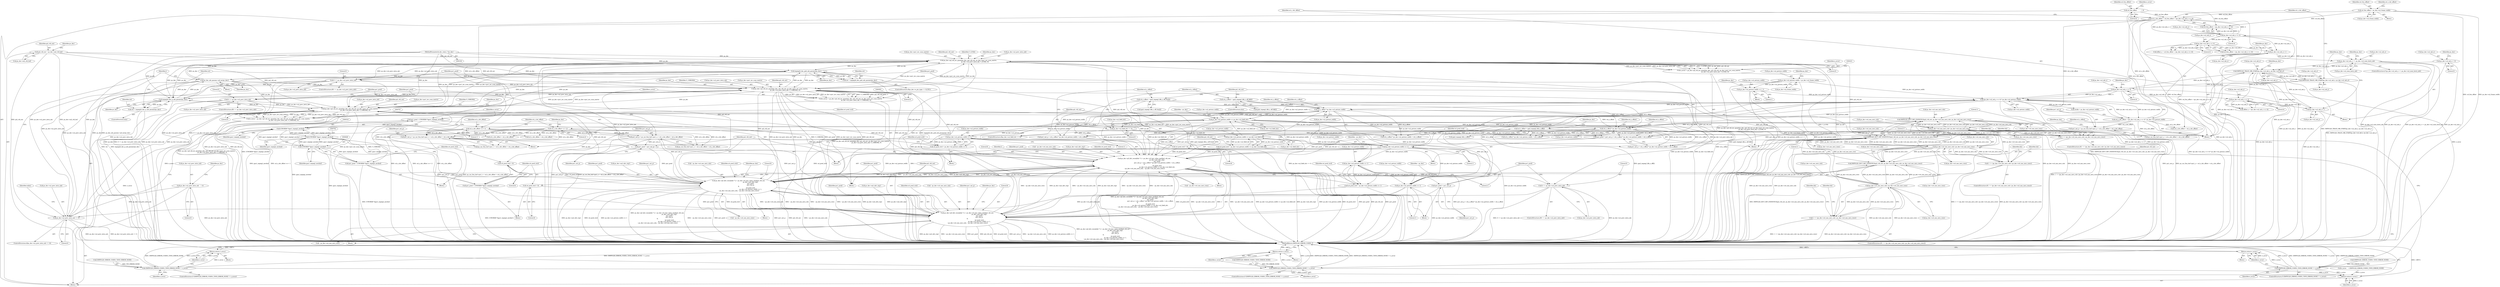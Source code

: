 digraph "0_Android_7737780815fe523ad7b0e49456eb75d27a30818a@pointer" {
"1000417" [label="(Call,ps_dec->pf_vld_inv_quant(ps_dec, pi2_vld_out, ps_dec->pu1_inv_scan_matrix,\n                              ps_dec->u2_prev_intra_mb, Y_LUMA, 0))"];
"1000388" [label="(Call,ps_dec_mb_params->pf_mc(ps_dec))"];
"1000213" [label="(Call,impeg2d_dec_pnb_mb_params(ps_dec))"];
"1000579" [label="(Call,ps_dec->pf_vld_inv_quant(ps_dec, pi2_vld_out, ps_dec->pu1_inv_scan_matrix,\n                          ps_dec->u2_prev_intra_mb, U_CHROMA, 0))"];
"1000417" [label="(Call,ps_dec->pf_vld_inv_quant(ps_dec, pi2_vld_out, ps_dec->pu1_inv_scan_matrix,\n                              ps_dec->u2_prev_intra_mb, Y_LUMA, 0))"];
"1000218" [label="(Call,impeg2d_dec_p_mb_params(ps_dec))"];
"1000693" [label="(Call,ps_dec->pf_vld_inv_quant(ps_dec, pi2_vld_out, ps_dec->pu1_inv_scan_matrix,\n                          ps_dec->u2_prev_intra_mb, V_CHROMA, 0))"];
"1000105" [label="(MethodParameterIn,dec_state_t *ps_dec)"];
"1000523" [label="(Call,ps_dec->pf_idct_recon[idx * 2 + ps_dec->i4_last_value_one](pi2_vld_out,\n                                                            ps_dec->ai2_idct_stg1,\n                                                            pu1_pred,\n                                                            pu1_out_p + u4_y_offset * ps_dec->u2_picture_width + u4_x_offset,\n 8,\n                                                            u4_pred_strd,\n                                                            ps_dec->u2_picture_width << ps_dec->u2_field_dct,\n ~ps_dec->u4_non_zero_cols, ~ps_dec->u4_non_zero_rows))"];
"1000459" [label="(Call,IMPEG2D_IDCT_INP_STATISTICS(pi2_vld_out, ps_dec->u4_non_zero_cols, ps_dec->u4_non_zero_rows))"];
"1000612" [label="(Call,ps_dec->u4_non_zero_cols | ps_dec->u4_non_zero_rows)"];
"1000599" [label="(Call,IMPEG2D_IDCT_INP_STATISTICS(pi2_vld_out, ps_dec->u4_non_zero_cols, ps_dec->u4_non_zero_rows))"];
"1000726" [label="(Call,ps_dec->u4_non_zero_cols | ps_dec->u4_non_zero_rows)"];
"1000713" [label="(Call,IMPEG2D_IDCT_INP_STATISTICS(pi2_vld_out, ps_dec->u4_non_zero_cols, ps_dec->u4_non_zero_rows))"];
"1000472" [label="(Call,ps_dec->u4_non_zero_cols | ps_dec->u4_non_zero_rows)"];
"1000653" [label="(Call,ps_dec->pf_idct_recon[idx * 2 + ps_dec->i4_last_value_one](pi2_vld_out,\n                                                        ps_dec->ai2_idct_stg1,\n                                                        pu1_pred,\n                                                        pu1_out_p,\n 8,\n                                                        u4_pred_strd,\n                                                        ps_dec->u2_picture_width >> 1,\n ~ps_dec->u4_non_zero_cols, ~ps_dec->u4_non_zero_rows))"];
"1000767" [label="(Call,ps_dec->pf_idct_recon[idx * 2 + ps_dec->i4_last_value_one](pi2_vld_out,\n                                                        ps_dec->ai2_idct_stg1,\n                                                        pu1_pred,\n                                                        pu1_out_p,\n 8,\n                                                        u4_pred_strd,\n                                                        ps_dec->u2_picture_width >> 1,\n ~ps_dec->u4_non_zero_cols, ~ps_dec->u4_non_zero_rows))"];
"1000747" [label="(Call,pu1_pred = pu1_out_p)"];
"1000682" [label="(Call,pu1_out_p = ps_cur_frm_buf->pu1_v + u4_x_dst_offset + u4_y_dst_offset)"];
"1000553" [label="(Call,u4_x_dst_offset >>= 1)"];
"1000239" [label="(Call,u4_x_dst_offset = u4_frm_offset + (ps_dec->u2_mb_x << 4))"];
"1000177" [label="(Call,u4_frm_offset = ps_dec->u2_frame_width)"];
"1000117" [label="(Call,u4_frm_offset          = 0)"];
"1000243" [label="(Call,ps_dec->u2_mb_x << 4)"];
"1000232" [label="(Call,IMPEG2D_TRACE_MB_START(ps_dec->u2_mb_x, ps_dec->u2_mb_y))"];
"1000198" [label="(Call,IMPEG2D_TRACE_MB_START(ps_dec->u2_mb_x, ps_dec->u2_mb_y))"];
"1000817" [label="(Call,ps_dec->u2_mb_x == ps_dec->u2_num_horiz_mb)"];
"1000796" [label="(Call,ps_dec->u2_mb_x++)"];
"1000318" [label="(Call,ps_dec->u2_mb_x << 4)"];
"1000825" [label="(Call,ps_dec->u2_mb_x = 0)"];
"1000325" [label="(Call,ps_dec->u2_mb_y << 4)"];
"1000251" [label="(Call,ps_dec->u2_mb_y << 4)"];
"1000830" [label="(Call,ps_dec->u2_mb_y++)"];
"1000556" [label="(Call,u4_y_dst_offset >>= 2)"];
"1000248" [label="(Call,u4_y_dst_offset = (ps_dec->u2_mb_y << 4) * ps_dec->u2_picture_width)"];
"1000250" [label="(Call,(ps_dec->u2_mb_y << 4) * ps_dec->u2_picture_width)"];
"1000662" [label="(Call,ps_dec->u2_picture_width >> 1)"];
"1000638" [label="(Call,ps_dec->u2_picture_width >> 1)"];
"1000540" [label="(Call,ps_dec->u2_picture_width << ps_dec->u2_field_dct)"];
"1000532" [label="(Call,u4_y_offset * ps_dec->u2_picture_width)"];
"1000454" [label="(Call,u4_y_offset = gai2_impeg2_blk_y_off_fld[i])"];
"1000448" [label="(Call,u4_y_offset = gai2_impeg2_blk_y_off_frm[i])"];
"1000498" [label="(Call,u4_y_offset * ps_dec->u2_picture_width)"];
"1000506" [label="(Call,ps_dec->u2_picture_width << ps_dec->u2_field_dct)"];
"1000443" [label="(Call,ps_dec->u2_field_dct == 0)"];
"1000776" [label="(Call,ps_dec->u2_picture_width >> 1)"];
"1000752" [label="(Call,ps_dec->u2_picture_width >> 1)"];
"1000165" [label="(Call,ps_dec->u2_picture_width <<= 1)"];
"1000151" [label="(Call,ps_dec->u2_picture_width = ps_dec->u2_frame_width)"];
"1000759" [label="(Call,pu1_pred = (UWORD8 *)gau1_impeg2_zerobuf)"];
"1000761" [label="(Call,(UWORD8 *)gau1_impeg2_zerobuf)"];
"1000517" [label="(Call,(UWORD8 *)gau1_impeg2_zerobuf)"];
"1000647" [label="(Call,(UWORD8 *)gau1_impeg2_zerobuf)"];
"1000750" [label="(Call,u4_pred_strd = ps_dec->u2_picture_width >> 1)"];
"1000764" [label="(Call,u4_pred_strd = 8)"];
"1000645" [label="(Call,pu1_pred = (UWORD8 *)gau1_impeg2_zerobuf)"];
"1000633" [label="(Call,pu1_pred = pu1_out_p)"];
"1000568" [label="(Call,pu1_out_p = ps_cur_frm_buf->pu1_u + u4_x_dst_offset + u4_y_dst_offset)"];
"1000650" [label="(Call,u4_pred_strd = 8)"];
"1000636" [label="(Call,u4_pred_strd = ps_dec->u2_picture_width >> 1)"];
"1000493" [label="(Call,pu1_pred = pu1_out_p + u4_y_offset * ps_dec->u2_picture_width + u4_x_offset)"];
"1000259" [label="(Call,pu1_out_p = ps_cur_frm_buf->pu1_y + u4_x_dst_offset + u4_y_dst_offset)"];
"1000437" [label="(Call,u4_x_offset = gai2_impeg2_blk_x_off[i])"];
"1000515" [label="(Call,pu1_pred = (UWORD8 *)gau1_impeg2_zerobuf)"];
"1000520" [label="(Call,u4_pred_strd = 8)"];
"1000504" [label="(Call,u4_pred_strd = ps_dec->u2_picture_width << ps_dec->u2_field_dct)"];
"1000127" [label="(Call,pi2_vld_out = ps_dec->ai2_vld_buf)"];
"1000627" [label="(Call,0 == ps_dec->u2_prev_intra_mb)"];
"1000487" [label="(Call,0 == ps_dec->u2_prev_intra_mb)"];
"1000269" [label="(Call,ps_dec->u2_prev_intra_mb == 0)"];
"1000141" [label="(Call,ps_dec->u2_prev_intra_mb    = 0)"];
"1000741" [label="(Call,0 == ps_dec->u2_prev_intra_mb)"];
"1000211" [label="(Call,ret = impeg2d_dec_pnb_mb_params(ps_dec))"];
"1000216" [label="(Call,ret = impeg2d_dec_p_mb_params(ps_dec))"];
"1000415" [label="(Call,e_error = ps_dec->pf_vld_inv_quant(ps_dec, pi2_vld_out, ps_dec->pu1_inv_scan_matrix,\n                              ps_dec->u2_prev_intra_mb, Y_LUMA, 0))"];
"1000429" [label="(Call,(IMPEG2D_ERROR_CODES_T)IVD_ERROR_NONE != e_error)"];
"1000435" [label="(Return,return e_error;)"];
"1000848" [label="(Return,return e_error;)"];
"1000470" [label="(Call,1 == (ps_dec->u4_non_zero_cols | ps_dec->u4_non_zero_rows))"];
"1000610" [label="(Call,1 == (ps_dec->u4_non_zero_cols | ps_dec->u4_non_zero_rows))"];
"1000724" [label="(Call,1 == (ps_dec->u4_non_zero_cols | ps_dec->u4_non_zero_rows))"];
"1000577" [label="(Call,e_error = ps_dec->pf_vld_inv_quant(ps_dec, pi2_vld_out, ps_dec->pu1_inv_scan_matrix,\n                          ps_dec->u2_prev_intra_mb, U_CHROMA, 0))"];
"1000591" [label="(Call,(IMPEG2D_ERROR_CODES_T)IVD_ERROR_NONE != e_error)"];
"1000597" [label="(Return,return e_error;)"];
"1000691" [label="(Call,e_error = ps_dec->pf_vld_inv_quant(ps_dec, pi2_vld_out, ps_dec->pu1_inv_scan_matrix,\n                          ps_dec->u2_prev_intra_mb, V_CHROMA, 0))"];
"1000705" [label="(Call,(IMPEG2D_ERROR_CODES_T)IVD_ERROR_NONE != e_error)"];
"1000711" [label="(Return,return e_error;)"];
"1000612" [label="(Call,ps_dec->u4_non_zero_cols | ps_dec->u4_non_zero_rows)"];
"1000598" [label="(Identifier,e_error)"];
"1000816" [label="(ControlStructure,if (ps_dec->u2_mb_x == ps_dec->u2_num_horiz_mb))"];
"1000484" [label="(Identifier,idx)"];
"1000448" [label="(Call,u4_y_offset = gai2_impeg2_blk_y_off_frm[i])"];
"1000639" [label="(Call,ps_dec->u2_picture_width)"];
"1000280" [label="(Identifier,index)"];
"1000176" [label="(Block,)"];
"1000725" [label="(Literal,1)"];
"1000830" [label="(Call,ps_dec->u2_mb_y++)"];
"1000577" [label="(Call,e_error = ps_dec->pf_vld_inv_quant(ps_dec, pi2_vld_out, ps_dec->pu1_inv_scan_matrix,\n                          ps_dec->u2_prev_intra_mb, U_CHROMA, 0))"];
"1000473" [label="(Call,ps_dec->u4_non_zero_cols)"];
"1000514" [label="(Block,)"];
"1000704" [label="(ControlStructure,if ((IMPEG2D_ERROR_CODES_T)IVD_ERROR_NONE != e_error))"];
"1000239" [label="(Call,u4_x_dst_offset = u4_frm_offset + (ps_dec->u2_mb_x << 4))"];
"1000270" [label="(Call,ps_dec->u2_prev_intra_mb)"];
"1000469" [label="(ControlStructure,if(1 == (ps_dec->u4_non_zero_cols | ps_dec->u4_non_zero_rows)))"];
"1000582" [label="(Call,ps_dec->pu1_inv_scan_matrix)"];
"1000183" [label="(Block,)"];
"1000212" [label="(Identifier,ret)"];
"1000726" [label="(Call,ps_dec->u4_non_zero_cols | ps_dec->u4_non_zero_rows)"];
"1000436" [label="(Identifier,e_error)"];
"1000817" [label="(Call,ps_dec->u2_mb_x == ps_dec->u2_num_horiz_mb)"];
"1000493" [label="(Call,pu1_pred = pu1_out_p + u4_y_offset * ps_dec->u2_picture_width + u4_x_offset)"];
"1000702" [label="(Identifier,V_CHROMA)"];
"1000734" [label="(Identifier,idx)"];
"1000759" [label="(Call,pu1_pred = (UWORD8 *)gau1_impeg2_zerobuf)"];
"1000723" [label="(ControlStructure,if(1 == (ps_dec->u4_non_zero_cols | ps_dec->u4_non_zero_rows)))"];
"1000636" [label="(Call,u4_pred_strd = ps_dec->u2_picture_width >> 1)"];
"1000782" [label="(Identifier,~ps_dec)"];
"1000541" [label="(Call,ps_dec->u2_picture_width)"];
"1000681" [label="(Block,)"];
"1000574" [label="(Call,u4_x_dst_offset + u4_y_dst_offset)"];
"1000456" [label="(Call,gai2_impeg2_blk_y_off_fld[i])"];
"1000464" [label="(Call,ps_dec->u4_non_zero_rows)"];
"1000329" [label="(Literal,4)"];
"1000205" [label="(ControlStructure,if(ps_dec->e_pic_type == B_PIC))"];
"1000709" [label="(Identifier,e_error)"];
"1000318" [label="(Call,ps_dec->u2_mb_x << 4)"];
"1000164" [label="(Block,)"];
"1000221" [label="(Identifier,ret)"];
"1000662" [label="(Call,ps_dec->u2_picture_width >> 1)"];
"1000507" [label="(Call,ps_dec->u2_picture_width)"];
"1000651" [label="(Identifier,u4_pred_strd)"];
"1000773" [label="(Identifier,pu1_out_p)"];
"1000753" [label="(Call,ps_dec->u2_picture_width)"];
"1000825" [label="(Call,ps_dec->u2_mb_x = 0)"];
"1000169" [label="(Literal,1)"];
"1000827" [label="(Identifier,ps_dec)"];
"1000668" [label="(Identifier,~ps_dec)"];
"1000692" [label="(Identifier,e_error)"];
"1000450" [label="(Call,gai2_impeg2_blk_y_off_frm[i])"];
"1000472" [label="(Call,ps_dec->u4_non_zero_cols | ps_dec->u4_non_zero_rows)"];
"1000443" [label="(Call,ps_dec->u2_field_dct == 0)"];
"1000650" [label="(Call,u4_pred_strd = 8)"];
"1000429" [label="(Call,(IMPEG2D_ERROR_CODES_T)IVD_ERROR_NONE != e_error)"];
"1000467" [label="(Block,)"];
"1000218" [label="(Call,impeg2d_dec_p_mb_params(ps_dec))"];
"1000758" [label="(Block,)"];
"1000325" [label="(Call,ps_dec->u2_mb_y << 4)"];
"1000453" [label="(ControlStructure,else)"];
"1000460" [label="(Identifier,pi2_vld_out)"];
"1000578" [label="(Identifier,e_error)"];
"1000832" [label="(Identifier,ps_dec)"];
"1000749" [label="(Identifier,pu1_out_p)"];
"1000706" [label="(Call,(IMPEG2D_ERROR_CODES_T)IVD_ERROR_NONE)"];
"1000265" [label="(Call,u4_x_dst_offset + u4_y_dst_offset)"];
"1000433" [label="(Identifier,e_error)"];
"1000760" [label="(Identifier,pu1_pred)"];
"1000848" [label="(Return,return e_error;)"];
"1000517" [label="(Call,(UWORD8 *)gau1_impeg2_zerobuf)"];
"1000506" [label="(Call,ps_dec->u2_picture_width << ps_dec->u2_field_dct)"];
"1000516" [label="(Identifier,pu1_pred)"];
"1000670" [label="(Call,~ps_dec->u4_non_zero_rows)"];
"1000748" [label="(Identifier,pu1_pred)"];
"1000694" [label="(Identifier,ps_dec)"];
"1000658" [label="(Identifier,pu1_pred)"];
"1000178" [label="(Identifier,u4_frm_offset)"];
"1000241" [label="(Call,u4_frm_offset + (ps_dec->u2_mb_x << 4))"];
"1000145" [label="(Literal,0)"];
"1000319" [label="(Call,ps_dec->u2_mb_x)"];
"1000152" [label="(Call,ps_dec->u2_picture_width)"];
"1000505" [label="(Identifier,u4_pred_strd)"];
"1000521" [label="(Identifier,u4_pred_strd)"];
"1000420" [label="(Call,ps_dec->pu1_inv_scan_matrix)"];
"1000764" [label="(Call,u4_pred_strd = 8)"];
"1000611" [label="(Literal,1)"];
"1000655" [label="(Call,ps_dec->ai2_idct_stg1)"];
"1000257" [label="(Identifier,ps_dec)"];
"1000250" [label="(Call,(ps_dec->u2_mb_y << 4) * ps_dec->u2_picture_width)"];
"1000498" [label="(Call,u4_y_offset * ps_dec->u2_picture_width)"];
"1000179" [label="(Call,ps_dec->u2_frame_width)"];
"1000654" [label="(Identifier,pi2_vld_out)"];
"1000529" [label="(Call,pu1_out_p + u4_y_offset * ps_dec->u2_picture_width + u4_x_offset)"];
"1000550" [label="(Call,~ps_dec->u4_non_zero_rows)"];
"1000134" [label="(Identifier,ps_dec)"];
"1000699" [label="(Call,ps_dec->u2_prev_intra_mb)"];
"1000504" [label="(Call,u4_pred_strd = ps_dec->u2_picture_width << ps_dec->u2_field_dct)"];
"1000804" [label="(Identifier,ps_dec)"];
"1000789" [label="(Identifier,ps_dec)"];
"1000591" [label="(Call,(IMPEG2D_ERROR_CODES_T)IVD_ERROR_NONE != e_error)"];
"1000434" [label="(Block,)"];
"1000118" [label="(Identifier,u4_frm_offset)"];
"1000449" [label="(Identifier,u4_y_offset)"];
"1000515" [label="(Call,pu1_pred = (UWORD8 *)gau1_impeg2_zerobuf)"];
"1000570" [label="(Call,ps_cur_frm_buf->pu1_u + u4_x_dst_offset + u4_y_dst_offset)"];
"1000430" [label="(Call,(IMPEG2D_ERROR_CODES_T)IVD_ERROR_NONE)"];
"1000649" [label="(Identifier,gau1_impeg2_zerobuf)"];
"1000599" [label="(Call,IMPEG2D_IDCT_INP_STATISTICS(pi2_vld_out, ps_dec->u4_non_zero_cols, ps_dec->u4_non_zero_rows))"];
"1000127" [label="(Call,pi2_vld_out = ps_dec->ai2_vld_buf)"];
"1000177" [label="(Call,u4_frm_offset = ps_dec->u2_frame_width)"];
"1000784" [label="(Call,~ps_dec->u4_non_zero_rows)"];
"1000555" [label="(Literal,1)"];
"1000236" [label="(Call,ps_dec->u2_mb_y)"];
"1000309" [label="(Call,stride = ps_dec->u2_picture_width)"];
"1000742" [label="(Literal,0)"];
"1000417" [label="(Call,ps_dec->pf_vld_inv_quant(ps_dec, pi2_vld_out, ps_dec->pu1_inv_scan_matrix,\n                              ps_dec->u2_prev_intra_mb, Y_LUMA, 0))"];
"1000510" [label="(Call,ps_dec->u2_field_dct)"];
"1000323" [label="(Call,offset_y = (ps_dec->u2_mb_y << 4))"];
"1000427" [label="(Literal,0)"];
"1000503" [label="(Identifier,u4_x_offset)"];
"1000695" [label="(Identifier,pi2_vld_out)"];
"1000141" [label="(Call,ps_dec->u2_prev_intra_mb    = 0)"];
"1000752" [label="(Call,ps_dec->u2_picture_width >> 1)"];
"1000746" [label="(Block,)"];
"1000597" [label="(Return,return e_error;)"];
"1000826" [label="(Call,ps_dec->u2_mb_x)"];
"1000151" [label="(Call,ps_dec->u2_picture_width = ps_dec->u2_frame_width)"];
"1000259" [label="(Call,pu1_out_p = ps_cur_frm_buf->pu1_y + u4_x_dst_offset + u4_y_dst_offset)"];
"1000117" [label="(Call,u4_frm_offset          = 0)"];
"1000240" [label="(Identifier,u4_x_dst_offset)"];
"1000217" [label="(Identifier,ret)"];
"1000563" [label="(Identifier,ps_dec)"];
"1000129" [label="(Call,ps_dec->ai2_vld_buf)"];
"1000494" [label="(Identifier,pu1_pred)"];
"1000215" [label="(ControlStructure,else)"];
"1000774" [label="(Literal,8)"];
"1000727" [label="(Call,ps_dec->u4_non_zero_cols)"];
"1000558" [label="(Literal,2)"];
"1000712" [label="(Identifier,e_error)"];
"1000480" [label="(Identifier,idx)"];
"1000445" [label="(Identifier,ps_dec)"];
"1000713" [label="(Call,IMPEG2D_IDCT_INP_STATISTICS(pi2_vld_out, ps_dec->u4_non_zero_cols, ps_dec->u4_non_zero_rows))"];
"1000738" [label="(Identifier,idx)"];
"1000519" [label="(Identifier,gau1_impeg2_zerobuf)"];
"1000581" [label="(Identifier,pi2_vld_out)"];
"1000796" [label="(Call,ps_dec->u2_mb_x++)"];
"1000638" [label="(Call,ps_dec->u2_picture_width >> 1)"];
"1000388" [label="(Call,ps_dec_mb_params->pf_mc(ps_dec))"];
"1000202" [label="(Call,ps_dec->u2_mb_y)"];
"1000766" [label="(Literal,8)"];
"1000653" [label="(Call,ps_dec->pf_idct_recon[idx * 2 + ps_dec->i4_last_value_one](pi2_vld_out,\n                                                        ps_dec->ai2_idct_stg1,\n                                                        pu1_pred,\n                                                        pu1_out_p,\n 8,\n                                                        u4_pred_strd,\n                                                        ps_dec->u2_picture_width >> 1,\n ~ps_dec->u4_non_zero_cols, ~ps_dec->u4_non_zero_rows))"];
"1000683" [label="(Identifier,pu1_out_p)"];
"1000459" [label="(Call,IMPEG2D_IDCT_INP_STATISTICS(pi2_vld_out, ps_dec->u4_non_zero_cols, ps_dec->u4_non_zero_rows))"];
"1000601" [label="(Call,ps_dec->u4_non_zero_cols)"];
"1000539" [label="(Identifier,u4_pred_strd)"];
"1000607" [label="(Block,)"];
"1000326" [label="(Call,ps_dec->u2_mb_y)"];
"1000554" [label="(Identifier,u4_x_dst_offset)"];
"1000415" [label="(Call,e_error = ps_dec->pf_vld_inv_quant(ps_dec, pi2_vld_out, ps_dec->pu1_inv_scan_matrix,\n                              ps_dec->u2_prev_intra_mb, Y_LUMA, 0))"];
"1000271" [label="(Identifier,ps_dec)"];
"1000500" [label="(Call,ps_dec->u2_picture_width)"];
"1000751" [label="(Identifier,u4_pred_strd)"];
"1000447" [label="(Literal,0)"];
"1000776" [label="(Call,ps_dec->u2_picture_width >> 1)"];
"1000721" [label="(Block,)"];
"1000173" [label="(Identifier,ps_dec)"];
"1000428" [label="(ControlStructure,if ((IMPEG2D_ERROR_CODES_T)IVD_ERROR_NONE != e_error))"];
"1000829" [label="(Literal,0)"];
"1000703" [label="(Literal,0)"];
"1000105" [label="(MethodParameterIn,dec_state_t *ps_dec)"];
"1000252" [label="(Call,ps_dec->u2_mb_y)"];
"1000718" [label="(Call,ps_dec->u4_non_zero_rows)"];
"1000684" [label="(Call,ps_cur_frm_buf->pu1_v + u4_x_dst_offset + u4_y_dst_offset)"];
"1000106" [label="(Block,)"];
"1000837" [label="(Identifier,ps_dec)"];
"1000610" [label="(Call,1 == (ps_dec->u4_non_zero_cols | ps_dec->u4_non_zero_rows))"];
"1000740" [label="(ControlStructure,if(0 == ps_dec->u2_prev_intra_mb))"];
"1000659" [label="(Identifier,pu1_out_p)"];
"1000255" [label="(Literal,4)"];
"1000624" [label="(Identifier,idx)"];
"1000219" [label="(Identifier,ps_dec)"];
"1000824" [label="(Block,)"];
"1000780" [label="(Literal,1)"];
"1000249" [label="(Identifier,u4_y_dst_offset)"];
"1000392" [label="(Identifier,i)"];
"1000538" [label="(Literal,8)"];
"1000161" [label="(Identifier,ps_dec)"];
"1000232" [label="(Call,IMPEG2D_TRACE_MB_START(ps_dec->u2_mb_x, ps_dec->u2_mb_y))"];
"1000772" [label="(Identifier,pu1_pred)"];
"1000691" [label="(Call,e_error = ps_dec->pf_vld_inv_quant(ps_dec, pi2_vld_out, ps_dec->pu1_inv_scan_matrix,\n                          ps_dec->u2_prev_intra_mb, V_CHROMA, 0))"];
"1000471" [label="(Literal,1)"];
"1000398" [label="(Identifier,i)"];
"1000419" [label="(Identifier,pi2_vld_out)"];
"1000426" [label="(Identifier,Y_LUMA)"];
"1000666" [label="(Literal,1)"];
"1000652" [label="(Literal,8)"];
"1000756" [label="(Literal,1)"];
"1000663" [label="(Call,ps_dec->u2_picture_width)"];
"1000438" [label="(Identifier,u4_x_offset)"];
"1000495" [label="(Call,pu1_out_p + u4_y_offset * ps_dec->u2_picture_width + u4_x_offset)"];
"1000580" [label="(Identifier,ps_dec)"];
"1000123" [label="(Identifier,e_error)"];
"1000531" [label="(Call,u4_y_offset * ps_dec->u2_picture_width + u4_x_offset)"];
"1000522" [label="(Literal,8)"];
"1000613" [label="(Call,ps_dec->u4_non_zero_cols)"];
"1000166" [label="(Call,ps_dec->u2_picture_width)"];
"1000627" [label="(Call,0 == ps_dec->u2_prev_intra_mb)"];
"1000261" [label="(Call,ps_cur_frm_buf->pu1_y + u4_x_dst_offset + u4_y_dst_offset)"];
"1000243" [label="(Call,ps_dec->u2_mb_x << 4)"];
"1000528" [label="(Identifier,pu1_pred)"];
"1000532" [label="(Call,u4_y_offset * ps_dec->u2_picture_width)"];
"1000142" [label="(Call,ps_dec->u2_prev_intra_mb)"];
"1000418" [label="(Identifier,ps_dec)"];
"1000761" [label="(Call,(UWORD8 *)gau1_impeg2_zerobuf)"];
"1000767" [label="(Call,ps_dec->pf_idct_recon[idx * 2 + ps_dec->i4_last_value_one](pi2_vld_out,\n                                                        ps_dec->ai2_idct_stg1,\n                                                        pu1_pred,\n                                                        pu1_out_p,\n 8,\n                                                        u4_pred_strd,\n                                                        ps_dec->u2_picture_width >> 1,\n ~ps_dec->u4_non_zero_cols, ~ps_dec->u4_non_zero_rows))"];
"1000523" [label="(Call,ps_dec->pf_idct_recon[idx * 2 + ps_dec->i4_last_value_one](pi2_vld_out,\n                                                            ps_dec->ai2_idct_stg1,\n                                                            pu1_pred,\n                                                            pu1_out_p + u4_y_offset * ps_dec->u2_picture_width + u4_x_offset,\n 8,\n                                                            u4_pred_strd,\n                                                            ps_dec->u2_picture_width << ps_dec->u2_field_dct,\n ~ps_dec->u4_non_zero_cols, ~ps_dec->u4_non_zero_rows))"];
"1000260" [label="(Identifier,pu1_out_p)"];
"1000769" [label="(Call,ps_dec->ai2_idct_stg1)"];
"1000588" [label="(Identifier,U_CHROMA)"];
"1000715" [label="(Call,ps_dec->u4_non_zero_cols)"];
"1000488" [label="(Literal,0)"];
"1000797" [label="(Call,ps_dec->u2_mb_x)"];
"1000743" [label="(Call,ps_dec->u2_prev_intra_mb)"];
"1000634" [label="(Identifier,pu1_pred)"];
"1000268" [label="(ControlStructure,if(ps_dec->u2_prev_intra_mb == 0))"];
"1000119" [label="(Literal,0)"];
"1000470" [label="(Call,1 == (ps_dec->u4_non_zero_cols | ps_dec->u4_non_zero_rows))"];
"1000667" [label="(Call,~ps_dec->u4_non_zero_cols)"];
"1000492" [label="(Block,)"];
"1000850" [label="(MethodReturn,IMPEG2D_ERROR_CODES_T)"];
"1000609" [label="(ControlStructure,if(1 == (ps_dec->u4_non_zero_cols | ps_dec->u4_non_zero_rows)))"];
"1000711" [label="(Return,return e_error;)"];
"1000628" [label="(Literal,0)"];
"1000642" [label="(Literal,1)"];
"1000256" [label="(Call,ps_dec->u2_picture_width)"];
"1000553" [label="(Call,u4_x_dst_offset >>= 1)"];
"1000314" [label="(Call,offset_x = u4_frm_offset + (ps_dec->u2_mb_x << 4))"];
"1000849" [label="(Identifier,e_error)"];
"1000322" [label="(Literal,4)"];
"1000661" [label="(Identifier,u4_pred_strd)"];
"1000585" [label="(Call,ps_dec->u2_prev_intra_mb)"];
"1000567" [label="(Block,)"];
"1000600" [label="(Identifier,pi2_vld_out)"];
"1000775" [label="(Identifier,u4_pred_strd)"];
"1000524" [label="(Identifier,pi2_vld_out)"];
"1000476" [label="(Call,ps_dec->u4_non_zero_rows)"];
"1000592" [label="(Call,(IMPEG2D_ERROR_CODES_T)IVD_ERROR_NONE)"];
"1000248" [label="(Call,u4_y_dst_offset = (ps_dec->u2_mb_y << 4) * ps_dec->u2_picture_width)"];
"1000486" [label="(ControlStructure,if(0 == ps_dec->u2_prev_intra_mb))"];
"1000198" [label="(Call,IMPEG2D_TRACE_MB_START(ps_dec->u2_mb_x, ps_dec->u2_mb_y))"];
"1000269" [label="(Call,ps_dec->u2_prev_intra_mb == 0)"];
"1000765" [label="(Identifier,u4_pred_strd)"];
"1000821" [label="(Call,ps_dec->u2_num_horiz_mb)"];
"1000155" [label="(Call,ps_dec->u2_frame_width)"];
"1000724" [label="(Call,1 == (ps_dec->u4_non_zero_cols | ps_dec->u4_non_zero_rows))"];
"1000616" [label="(Call,ps_dec->u4_non_zero_rows)"];
"1000747" [label="(Call,pu1_pred = pu1_out_p)"];
"1000763" [label="(Identifier,gau1_impeg2_zerobuf)"];
"1000533" [label="(Identifier,u4_y_offset)"];
"1000208" [label="(Identifier,ps_dec)"];
"1000548" [label="(Identifier,~ps_dec)"];
"1000414" [label="(Block,)"];
"1000316" [label="(Call,u4_frm_offset + (ps_dec->u2_mb_x << 4))"];
"1000710" [label="(Block,)"];
"1000629" [label="(Call,ps_dec->u2_prev_intra_mb)"];
"1000455" [label="(Identifier,u4_y_offset)"];
"1000423" [label="(Call,ps_dec->u2_prev_intra_mb)"];
"1000274" [label="(Block,)"];
"1000461" [label="(Call,ps_dec->u4_non_zero_cols)"];
"1000644" [label="(Block,)"];
"1000645" [label="(Call,pu1_pred = (UWORD8 *)gau1_impeg2_zerobuf)"];
"1000604" [label="(Call,ps_dec->u4_non_zero_rows)"];
"1000213" [label="(Call,impeg2d_dec_pnb_mb_params(ps_dec))"];
"1000199" [label="(Call,ps_dec->u2_mb_x)"];
"1000682" [label="(Call,pu1_out_p = ps_cur_frm_buf->pu1_v + u4_x_dst_offset + u4_y_dst_offset)"];
"1000777" [label="(Call,ps_dec->u2_picture_width)"];
"1000435" [label="(Return,return e_error;)"];
"1000818" [label="(Call,ps_dec->u2_mb_x)"];
"1000437" [label="(Call,u4_x_offset = gai2_impeg2_blk_x_off[i])"];
"1000165" [label="(Call,ps_dec->u2_picture_width <<= 1)"];
"1000831" [label="(Call,ps_dec->u2_mb_y)"];
"1000750" [label="(Call,u4_pred_strd = ps_dec->u2_picture_width >> 1)"];
"1000439" [label="(Call,gai2_impeg2_blk_x_off[i])"];
"1000677" [label="(Identifier,ps_dec)"];
"1000537" [label="(Identifier,u4_x_offset)"];
"1000487" [label="(Call,0 == ps_dec->u2_prev_intra_mb)"];
"1000534" [label="(Call,ps_dec->u2_picture_width)"];
"1000540" [label="(Call,ps_dec->u2_picture_width << ps_dec->u2_field_dct)"];
"1000497" [label="(Call,u4_y_offset * ps_dec->u2_picture_width + u4_x_offset)"];
"1000595" [label="(Identifier,e_error)"];
"1000454" [label="(Call,u4_y_offset = gai2_impeg2_blk_y_off_fld[i])"];
"1000693" [label="(Call,ps_dec->pf_vld_inv_quant(ps_dec, pi2_vld_out, ps_dec->pu1_inv_scan_matrix,\n                          ps_dec->u2_prev_intra_mb, V_CHROMA, 0))"];
"1000620" [label="(Identifier,idx)"];
"1000499" [label="(Identifier,u4_y_offset)"];
"1000635" [label="(Identifier,pu1_out_p)"];
"1000211" [label="(Call,ret = impeg2d_dec_pnb_mb_params(ps_dec))"];
"1000148" [label="(Identifier,ps_dec)"];
"1000647" [label="(Call,(UWORD8 *)gau1_impeg2_zerobuf)"];
"1000660" [label="(Literal,8)"];
"1000714" [label="(Identifier,pi2_vld_out)"];
"1000569" [label="(Identifier,pu1_out_p)"];
"1000568" [label="(Call,pu1_out_p = ps_cur_frm_buf->pu1_u + u4_x_dst_offset + u4_y_dst_offset)"];
"1000233" [label="(Call,ps_dec->u2_mb_x)"];
"1000557" [label="(Identifier,u4_y_dst_offset)"];
"1000244" [label="(Call,ps_dec->u2_mb_x)"];
"1000596" [label="(Block,)"];
"1000579" [label="(Call,ps_dec->pf_vld_inv_quant(ps_dec, pi2_vld_out, ps_dec->pu1_inv_scan_matrix,\n                          ps_dec->u2_prev_intra_mb, U_CHROMA, 0))"];
"1000646" [label="(Identifier,pu1_pred)"];
"1000251" [label="(Call,ps_dec->u2_mb_y << 4)"];
"1000589" [label="(Literal,0)"];
"1000520" [label="(Call,u4_pred_strd = 8)"];
"1000128" [label="(Identifier,pi2_vld_out)"];
"1000688" [label="(Call,u4_x_dst_offset + u4_y_dst_offset)"];
"1000122" [label="(Call,e_error   = (IMPEG2D_ERROR_CODES_T)IVD_ERROR_NONE)"];
"1000741" [label="(Call,0 == ps_dec->u2_prev_intra_mb)"];
"1000189" [label="(Identifier,u4_x_dst_offset)"];
"1000247" [label="(Literal,4)"];
"1000547" [label="(Call,~ps_dec->u4_non_zero_cols)"];
"1000633" [label="(Call,pu1_pred = pu1_out_p)"];
"1000626" [label="(ControlStructure,if(0 == ps_dec->u2_prev_intra_mb))"];
"1000705" [label="(Call,(IMPEG2D_ERROR_CODES_T)IVD_ERROR_NONE != e_error)"];
"1000273" [label="(Literal,0)"];
"1000768" [label="(Identifier,pi2_vld_out)"];
"1000781" [label="(Call,~ps_dec->u4_non_zero_cols)"];
"1000590" [label="(ControlStructure,if ((IMPEG2D_ERROR_CODES_T)IVD_ERROR_NONE != e_error))"];
"1000696" [label="(Call,ps_dec->pu1_inv_scan_matrix)"];
"1000730" [label="(Call,ps_dec->u4_non_zero_rows)"];
"1000416" [label="(Identifier,e_error)"];
"1000214" [label="(Identifier,ps_dec)"];
"1000216" [label="(Call,ret = impeg2d_dec_p_mb_params(ps_dec))"];
"1000444" [label="(Call,ps_dec->u2_field_dct)"];
"1000525" [label="(Call,ps_dec->ai2_idct_stg1)"];
"1000489" [label="(Call,ps_dec->u2_prev_intra_mb)"];
"1000556" [label="(Call,u4_y_dst_offset >>= 2)"];
"1000389" [label="(Identifier,ps_dec)"];
"1000632" [label="(Block,)"];
"1000544" [label="(Call,ps_dec->u2_field_dct)"];
"1000637" [label="(Identifier,u4_pred_strd)"];
"1000442" [label="(ControlStructure,if(ps_dec->u2_field_dct == 0))"];
"1000417" -> "1000415"  [label="AST: "];
"1000417" -> "1000427"  [label="CFG: "];
"1000418" -> "1000417"  [label="AST: "];
"1000419" -> "1000417"  [label="AST: "];
"1000420" -> "1000417"  [label="AST: "];
"1000423" -> "1000417"  [label="AST: "];
"1000426" -> "1000417"  [label="AST: "];
"1000427" -> "1000417"  [label="AST: "];
"1000415" -> "1000417"  [label="CFG: "];
"1000417" -> "1000850"  [label="DDG: ps_dec->pu1_inv_scan_matrix"];
"1000417" -> "1000850"  [label="DDG: Y_LUMA"];
"1000417" -> "1000850"  [label="DDG: ps_dec->u2_prev_intra_mb"];
"1000417" -> "1000850"  [label="DDG: ps_dec"];
"1000417" -> "1000850"  [label="DDG: pi2_vld_out"];
"1000417" -> "1000213"  [label="DDG: ps_dec"];
"1000417" -> "1000218"  [label="DDG: ps_dec"];
"1000417" -> "1000415"  [label="DDG: 0"];
"1000417" -> "1000415"  [label="DDG: Y_LUMA"];
"1000417" -> "1000415"  [label="DDG: ps_dec"];
"1000417" -> "1000415"  [label="DDG: pi2_vld_out"];
"1000417" -> "1000415"  [label="DDG: ps_dec->pu1_inv_scan_matrix"];
"1000417" -> "1000415"  [label="DDG: ps_dec->u2_prev_intra_mb"];
"1000388" -> "1000417"  [label="DDG: ps_dec"];
"1000213" -> "1000417"  [label="DDG: ps_dec"];
"1000218" -> "1000417"  [label="DDG: ps_dec"];
"1000105" -> "1000417"  [label="DDG: ps_dec"];
"1000523" -> "1000417"  [label="DDG: pi2_vld_out"];
"1000767" -> "1000417"  [label="DDG: pi2_vld_out"];
"1000653" -> "1000417"  [label="DDG: pi2_vld_out"];
"1000127" -> "1000417"  [label="DDG: pi2_vld_out"];
"1000693" -> "1000417"  [label="DDG: ps_dec->pu1_inv_scan_matrix"];
"1000579" -> "1000417"  [label="DDG: ps_dec->pu1_inv_scan_matrix"];
"1000487" -> "1000417"  [label="DDG: ps_dec->u2_prev_intra_mb"];
"1000269" -> "1000417"  [label="DDG: ps_dec->u2_prev_intra_mb"];
"1000417" -> "1000459"  [label="DDG: pi2_vld_out"];
"1000417" -> "1000487"  [label="DDG: ps_dec->u2_prev_intra_mb"];
"1000417" -> "1000579"  [label="DDG: ps_dec"];
"1000417" -> "1000579"  [label="DDG: ps_dec->pu1_inv_scan_matrix"];
"1000417" -> "1000693"  [label="DDG: ps_dec"];
"1000417" -> "1000693"  [label="DDG: ps_dec->pu1_inv_scan_matrix"];
"1000388" -> "1000274"  [label="AST: "];
"1000388" -> "1000389"  [label="CFG: "];
"1000389" -> "1000388"  [label="AST: "];
"1000392" -> "1000388"  [label="CFG: "];
"1000388" -> "1000850"  [label="DDG: ps_dec"];
"1000388" -> "1000850"  [label="DDG: ps_dec_mb_params->pf_mc(ps_dec)"];
"1000388" -> "1000213"  [label="DDG: ps_dec"];
"1000388" -> "1000218"  [label="DDG: ps_dec"];
"1000213" -> "1000388"  [label="DDG: ps_dec"];
"1000218" -> "1000388"  [label="DDG: ps_dec"];
"1000105" -> "1000388"  [label="DDG: ps_dec"];
"1000388" -> "1000579"  [label="DDG: ps_dec"];
"1000388" -> "1000693"  [label="DDG: ps_dec"];
"1000213" -> "1000211"  [label="AST: "];
"1000213" -> "1000214"  [label="CFG: "];
"1000214" -> "1000213"  [label="AST: "];
"1000211" -> "1000213"  [label="CFG: "];
"1000213" -> "1000850"  [label="DDG: ps_dec"];
"1000213" -> "1000211"  [label="DDG: ps_dec"];
"1000579" -> "1000213"  [label="DDG: ps_dec"];
"1000693" -> "1000213"  [label="DDG: ps_dec"];
"1000218" -> "1000213"  [label="DDG: ps_dec"];
"1000105" -> "1000213"  [label="DDG: ps_dec"];
"1000213" -> "1000218"  [label="DDG: ps_dec"];
"1000213" -> "1000579"  [label="DDG: ps_dec"];
"1000213" -> "1000693"  [label="DDG: ps_dec"];
"1000579" -> "1000577"  [label="AST: "];
"1000579" -> "1000589"  [label="CFG: "];
"1000580" -> "1000579"  [label="AST: "];
"1000581" -> "1000579"  [label="AST: "];
"1000582" -> "1000579"  [label="AST: "];
"1000585" -> "1000579"  [label="AST: "];
"1000588" -> "1000579"  [label="AST: "];
"1000589" -> "1000579"  [label="AST: "];
"1000577" -> "1000579"  [label="CFG: "];
"1000579" -> "1000850"  [label="DDG: ps_dec"];
"1000579" -> "1000850"  [label="DDG: U_CHROMA"];
"1000579" -> "1000850"  [label="DDG: ps_dec->pu1_inv_scan_matrix"];
"1000579" -> "1000850"  [label="DDG: pi2_vld_out"];
"1000579" -> "1000850"  [label="DDG: ps_dec->u2_prev_intra_mb"];
"1000579" -> "1000218"  [label="DDG: ps_dec"];
"1000579" -> "1000577"  [label="DDG: U_CHROMA"];
"1000579" -> "1000577"  [label="DDG: pi2_vld_out"];
"1000579" -> "1000577"  [label="DDG: 0"];
"1000579" -> "1000577"  [label="DDG: ps_dec"];
"1000579" -> "1000577"  [label="DDG: ps_dec->u2_prev_intra_mb"];
"1000579" -> "1000577"  [label="DDG: ps_dec->pu1_inv_scan_matrix"];
"1000218" -> "1000579"  [label="DDG: ps_dec"];
"1000105" -> "1000579"  [label="DDG: ps_dec"];
"1000523" -> "1000579"  [label="DDG: pi2_vld_out"];
"1000767" -> "1000579"  [label="DDG: pi2_vld_out"];
"1000653" -> "1000579"  [label="DDG: pi2_vld_out"];
"1000127" -> "1000579"  [label="DDG: pi2_vld_out"];
"1000693" -> "1000579"  [label="DDG: ps_dec->pu1_inv_scan_matrix"];
"1000487" -> "1000579"  [label="DDG: ps_dec->u2_prev_intra_mb"];
"1000269" -> "1000579"  [label="DDG: ps_dec->u2_prev_intra_mb"];
"1000579" -> "1000599"  [label="DDG: pi2_vld_out"];
"1000579" -> "1000627"  [label="DDG: ps_dec->u2_prev_intra_mb"];
"1000579" -> "1000693"  [label="DDG: ps_dec"];
"1000579" -> "1000693"  [label="DDG: ps_dec->pu1_inv_scan_matrix"];
"1000218" -> "1000216"  [label="AST: "];
"1000218" -> "1000219"  [label="CFG: "];
"1000219" -> "1000218"  [label="AST: "];
"1000216" -> "1000218"  [label="CFG: "];
"1000218" -> "1000850"  [label="DDG: ps_dec"];
"1000218" -> "1000216"  [label="DDG: ps_dec"];
"1000693" -> "1000218"  [label="DDG: ps_dec"];
"1000105" -> "1000218"  [label="DDG: ps_dec"];
"1000218" -> "1000693"  [label="DDG: ps_dec"];
"1000693" -> "1000691"  [label="AST: "];
"1000693" -> "1000703"  [label="CFG: "];
"1000694" -> "1000693"  [label="AST: "];
"1000695" -> "1000693"  [label="AST: "];
"1000696" -> "1000693"  [label="AST: "];
"1000699" -> "1000693"  [label="AST: "];
"1000702" -> "1000693"  [label="AST: "];
"1000703" -> "1000693"  [label="AST: "];
"1000691" -> "1000693"  [label="CFG: "];
"1000693" -> "1000850"  [label="DDG: pi2_vld_out"];
"1000693" -> "1000850"  [label="DDG: ps_dec->pu1_inv_scan_matrix"];
"1000693" -> "1000850"  [label="DDG: ps_dec->u2_prev_intra_mb"];
"1000693" -> "1000850"  [label="DDG: V_CHROMA"];
"1000693" -> "1000850"  [label="DDG: ps_dec"];
"1000693" -> "1000691"  [label="DDG: ps_dec->pu1_inv_scan_matrix"];
"1000693" -> "1000691"  [label="DDG: ps_dec"];
"1000693" -> "1000691"  [label="DDG: 0"];
"1000693" -> "1000691"  [label="DDG: ps_dec->u2_prev_intra_mb"];
"1000693" -> "1000691"  [label="DDG: pi2_vld_out"];
"1000693" -> "1000691"  [label="DDG: V_CHROMA"];
"1000105" -> "1000693"  [label="DDG: ps_dec"];
"1000523" -> "1000693"  [label="DDG: pi2_vld_out"];
"1000767" -> "1000693"  [label="DDG: pi2_vld_out"];
"1000653" -> "1000693"  [label="DDG: pi2_vld_out"];
"1000127" -> "1000693"  [label="DDG: pi2_vld_out"];
"1000627" -> "1000693"  [label="DDG: ps_dec->u2_prev_intra_mb"];
"1000487" -> "1000693"  [label="DDG: ps_dec->u2_prev_intra_mb"];
"1000269" -> "1000693"  [label="DDG: ps_dec->u2_prev_intra_mb"];
"1000693" -> "1000713"  [label="DDG: pi2_vld_out"];
"1000693" -> "1000741"  [label="DDG: ps_dec->u2_prev_intra_mb"];
"1000105" -> "1000104"  [label="AST: "];
"1000105" -> "1000850"  [label="DDG: ps_dec"];
"1000523" -> "1000467"  [label="AST: "];
"1000523" -> "1000550"  [label="CFG: "];
"1000524" -> "1000523"  [label="AST: "];
"1000525" -> "1000523"  [label="AST: "];
"1000528" -> "1000523"  [label="AST: "];
"1000529" -> "1000523"  [label="AST: "];
"1000538" -> "1000523"  [label="AST: "];
"1000539" -> "1000523"  [label="AST: "];
"1000540" -> "1000523"  [label="AST: "];
"1000547" -> "1000523"  [label="AST: "];
"1000550" -> "1000523"  [label="AST: "];
"1000398" -> "1000523"  [label="CFG: "];
"1000523" -> "1000850"  [label="DDG: ~ps_dec->u4_non_zero_rows"];
"1000523" -> "1000850"  [label="DDG: ps_dec->u2_picture_width << ps_dec->u2_field_dct"];
"1000523" -> "1000850"  [label="DDG: ps_dec->ai2_idct_stg1"];
"1000523" -> "1000850"  [label="DDG: pi2_vld_out"];
"1000523" -> "1000850"  [label="DDG: pu1_pred"];
"1000523" -> "1000850"  [label="DDG: pu1_out_p + u4_y_offset * ps_dec->u2_picture_width + u4_x_offset"];
"1000523" -> "1000850"  [label="DDG: ps_dec->pf_idct_recon[idx * 2 + ps_dec->i4_last_value_one](pi2_vld_out,\n                                                            ps_dec->ai2_idct_stg1,\n                                                            pu1_pred,\n                                                            pu1_out_p + u4_y_offset * ps_dec->u2_picture_width + u4_x_offset,\n 8,\n                                                            u4_pred_strd,\n                                                            ps_dec->u2_picture_width << ps_dec->u2_field_dct,\n ~ps_dec->u4_non_zero_cols, ~ps_dec->u4_non_zero_rows)"];
"1000523" -> "1000850"  [label="DDG: ~ps_dec->u4_non_zero_cols"];
"1000523" -> "1000850"  [label="DDG: u4_pred_strd"];
"1000459" -> "1000523"  [label="DDG: pi2_vld_out"];
"1000653" -> "1000523"  [label="DDG: ps_dec->ai2_idct_stg1"];
"1000653" -> "1000523"  [label="DDG: ~ps_dec->u4_non_zero_cols"];
"1000653" -> "1000523"  [label="DDG: ~ps_dec->u4_non_zero_rows"];
"1000767" -> "1000523"  [label="DDG: ps_dec->ai2_idct_stg1"];
"1000767" -> "1000523"  [label="DDG: ~ps_dec->u4_non_zero_cols"];
"1000767" -> "1000523"  [label="DDG: ~ps_dec->u4_non_zero_rows"];
"1000493" -> "1000523"  [label="DDG: pu1_pred"];
"1000515" -> "1000523"  [label="DDG: pu1_pred"];
"1000259" -> "1000523"  [label="DDG: pu1_out_p"];
"1000532" -> "1000523"  [label="DDG: u4_y_offset"];
"1000532" -> "1000523"  [label="DDG: ps_dec->u2_picture_width"];
"1000437" -> "1000523"  [label="DDG: u4_x_offset"];
"1000520" -> "1000523"  [label="DDG: u4_pred_strd"];
"1000504" -> "1000523"  [label="DDG: u4_pred_strd"];
"1000540" -> "1000523"  [label="DDG: ps_dec->u2_picture_width"];
"1000540" -> "1000523"  [label="DDG: ps_dec->u2_field_dct"];
"1000523" -> "1000653"  [label="DDG: ps_dec->ai2_idct_stg1"];
"1000523" -> "1000653"  [label="DDG: ~ps_dec->u4_non_zero_cols"];
"1000523" -> "1000653"  [label="DDG: ~ps_dec->u4_non_zero_rows"];
"1000523" -> "1000767"  [label="DDG: ps_dec->ai2_idct_stg1"];
"1000523" -> "1000767"  [label="DDG: ~ps_dec->u4_non_zero_cols"];
"1000523" -> "1000767"  [label="DDG: ~ps_dec->u4_non_zero_rows"];
"1000459" -> "1000414"  [label="AST: "];
"1000459" -> "1000464"  [label="CFG: "];
"1000460" -> "1000459"  [label="AST: "];
"1000461" -> "1000459"  [label="AST: "];
"1000464" -> "1000459"  [label="AST: "];
"1000471" -> "1000459"  [label="CFG: "];
"1000459" -> "1000850"  [label="DDG: IMPEG2D_IDCT_INP_STATISTICS(pi2_vld_out, ps_dec->u4_non_zero_cols, ps_dec->u4_non_zero_rows)"];
"1000612" -> "1000459"  [label="DDG: ps_dec->u4_non_zero_cols"];
"1000612" -> "1000459"  [label="DDG: ps_dec->u4_non_zero_rows"];
"1000726" -> "1000459"  [label="DDG: ps_dec->u4_non_zero_cols"];
"1000726" -> "1000459"  [label="DDG: ps_dec->u4_non_zero_rows"];
"1000472" -> "1000459"  [label="DDG: ps_dec->u4_non_zero_cols"];
"1000472" -> "1000459"  [label="DDG: ps_dec->u4_non_zero_rows"];
"1000459" -> "1000472"  [label="DDG: ps_dec->u4_non_zero_cols"];
"1000459" -> "1000472"  [label="DDG: ps_dec->u4_non_zero_rows"];
"1000612" -> "1000610"  [label="AST: "];
"1000612" -> "1000616"  [label="CFG: "];
"1000613" -> "1000612"  [label="AST: "];
"1000616" -> "1000612"  [label="AST: "];
"1000610" -> "1000612"  [label="CFG: "];
"1000612" -> "1000850"  [label="DDG: ps_dec->u4_non_zero_cols"];
"1000612" -> "1000850"  [label="DDG: ps_dec->u4_non_zero_rows"];
"1000612" -> "1000599"  [label="DDG: ps_dec->u4_non_zero_cols"];
"1000612" -> "1000599"  [label="DDG: ps_dec->u4_non_zero_rows"];
"1000612" -> "1000610"  [label="DDG: ps_dec->u4_non_zero_cols"];
"1000612" -> "1000610"  [label="DDG: ps_dec->u4_non_zero_rows"];
"1000599" -> "1000612"  [label="DDG: ps_dec->u4_non_zero_cols"];
"1000599" -> "1000612"  [label="DDG: ps_dec->u4_non_zero_rows"];
"1000612" -> "1000713"  [label="DDG: ps_dec->u4_non_zero_cols"];
"1000612" -> "1000713"  [label="DDG: ps_dec->u4_non_zero_rows"];
"1000599" -> "1000567"  [label="AST: "];
"1000599" -> "1000604"  [label="CFG: "];
"1000600" -> "1000599"  [label="AST: "];
"1000601" -> "1000599"  [label="AST: "];
"1000604" -> "1000599"  [label="AST: "];
"1000611" -> "1000599"  [label="CFG: "];
"1000599" -> "1000850"  [label="DDG: IMPEG2D_IDCT_INP_STATISTICS(pi2_vld_out, ps_dec->u4_non_zero_cols, ps_dec->u4_non_zero_rows)"];
"1000726" -> "1000599"  [label="DDG: ps_dec->u4_non_zero_cols"];
"1000726" -> "1000599"  [label="DDG: ps_dec->u4_non_zero_rows"];
"1000472" -> "1000599"  [label="DDG: ps_dec->u4_non_zero_cols"];
"1000472" -> "1000599"  [label="DDG: ps_dec->u4_non_zero_rows"];
"1000599" -> "1000653"  [label="DDG: pi2_vld_out"];
"1000726" -> "1000724"  [label="AST: "];
"1000726" -> "1000730"  [label="CFG: "];
"1000727" -> "1000726"  [label="AST: "];
"1000730" -> "1000726"  [label="AST: "];
"1000724" -> "1000726"  [label="CFG: "];
"1000726" -> "1000850"  [label="DDG: ps_dec->u4_non_zero_rows"];
"1000726" -> "1000850"  [label="DDG: ps_dec->u4_non_zero_cols"];
"1000726" -> "1000713"  [label="DDG: ps_dec->u4_non_zero_cols"];
"1000726" -> "1000713"  [label="DDG: ps_dec->u4_non_zero_rows"];
"1000726" -> "1000724"  [label="DDG: ps_dec->u4_non_zero_cols"];
"1000726" -> "1000724"  [label="DDG: ps_dec->u4_non_zero_rows"];
"1000713" -> "1000726"  [label="DDG: ps_dec->u4_non_zero_cols"];
"1000713" -> "1000726"  [label="DDG: ps_dec->u4_non_zero_rows"];
"1000713" -> "1000681"  [label="AST: "];
"1000713" -> "1000718"  [label="CFG: "];
"1000714" -> "1000713"  [label="AST: "];
"1000715" -> "1000713"  [label="AST: "];
"1000718" -> "1000713"  [label="AST: "];
"1000725" -> "1000713"  [label="CFG: "];
"1000713" -> "1000850"  [label="DDG: IMPEG2D_IDCT_INP_STATISTICS(pi2_vld_out, ps_dec->u4_non_zero_cols, ps_dec->u4_non_zero_rows)"];
"1000472" -> "1000713"  [label="DDG: ps_dec->u4_non_zero_cols"];
"1000472" -> "1000713"  [label="DDG: ps_dec->u4_non_zero_rows"];
"1000713" -> "1000767"  [label="DDG: pi2_vld_out"];
"1000472" -> "1000470"  [label="AST: "];
"1000472" -> "1000476"  [label="CFG: "];
"1000473" -> "1000472"  [label="AST: "];
"1000476" -> "1000472"  [label="AST: "];
"1000470" -> "1000472"  [label="CFG: "];
"1000472" -> "1000850"  [label="DDG: ps_dec->u4_non_zero_rows"];
"1000472" -> "1000850"  [label="DDG: ps_dec->u4_non_zero_cols"];
"1000472" -> "1000470"  [label="DDG: ps_dec->u4_non_zero_cols"];
"1000472" -> "1000470"  [label="DDG: ps_dec->u4_non_zero_rows"];
"1000653" -> "1000607"  [label="AST: "];
"1000653" -> "1000670"  [label="CFG: "];
"1000654" -> "1000653"  [label="AST: "];
"1000655" -> "1000653"  [label="AST: "];
"1000658" -> "1000653"  [label="AST: "];
"1000659" -> "1000653"  [label="AST: "];
"1000660" -> "1000653"  [label="AST: "];
"1000661" -> "1000653"  [label="AST: "];
"1000662" -> "1000653"  [label="AST: "];
"1000667" -> "1000653"  [label="AST: "];
"1000670" -> "1000653"  [label="AST: "];
"1000677" -> "1000653"  [label="CFG: "];
"1000653" -> "1000850"  [label="DDG: ps_dec->ai2_idct_stg1"];
"1000653" -> "1000850"  [label="DDG: u4_pred_strd"];
"1000653" -> "1000850"  [label="DDG: ps_dec->u2_picture_width >> 1"];
"1000653" -> "1000850"  [label="DDG: ps_dec->pf_idct_recon[idx * 2 + ps_dec->i4_last_value_one](pi2_vld_out,\n                                                        ps_dec->ai2_idct_stg1,\n                                                        pu1_pred,\n                                                        pu1_out_p,\n 8,\n                                                        u4_pred_strd,\n                                                        ps_dec->u2_picture_width >> 1,\n ~ps_dec->u4_non_zero_cols, ~ps_dec->u4_non_zero_rows)"];
"1000653" -> "1000850"  [label="DDG: ~ps_dec->u4_non_zero_rows"];
"1000653" -> "1000850"  [label="DDG: pu1_pred"];
"1000653" -> "1000850"  [label="DDG: pu1_out_p"];
"1000653" -> "1000850"  [label="DDG: pi2_vld_out"];
"1000653" -> "1000850"  [label="DDG: ~ps_dec->u4_non_zero_cols"];
"1000767" -> "1000653"  [label="DDG: ps_dec->ai2_idct_stg1"];
"1000767" -> "1000653"  [label="DDG: ~ps_dec->u4_non_zero_cols"];
"1000767" -> "1000653"  [label="DDG: ~ps_dec->u4_non_zero_rows"];
"1000645" -> "1000653"  [label="DDG: pu1_pred"];
"1000633" -> "1000653"  [label="DDG: pu1_pred"];
"1000568" -> "1000653"  [label="DDG: pu1_out_p"];
"1000650" -> "1000653"  [label="DDG: u4_pred_strd"];
"1000636" -> "1000653"  [label="DDG: u4_pred_strd"];
"1000662" -> "1000653"  [label="DDG: ps_dec->u2_picture_width"];
"1000662" -> "1000653"  [label="DDG: 1"];
"1000653" -> "1000767"  [label="DDG: ps_dec->ai2_idct_stg1"];
"1000653" -> "1000767"  [label="DDG: ~ps_dec->u4_non_zero_cols"];
"1000653" -> "1000767"  [label="DDG: ~ps_dec->u4_non_zero_rows"];
"1000767" -> "1000721"  [label="AST: "];
"1000767" -> "1000784"  [label="CFG: "];
"1000768" -> "1000767"  [label="AST: "];
"1000769" -> "1000767"  [label="AST: "];
"1000772" -> "1000767"  [label="AST: "];
"1000773" -> "1000767"  [label="AST: "];
"1000774" -> "1000767"  [label="AST: "];
"1000775" -> "1000767"  [label="AST: "];
"1000776" -> "1000767"  [label="AST: "];
"1000781" -> "1000767"  [label="AST: "];
"1000784" -> "1000767"  [label="AST: "];
"1000789" -> "1000767"  [label="CFG: "];
"1000767" -> "1000850"  [label="DDG: pu1_out_p"];
"1000767" -> "1000850"  [label="DDG: ~ps_dec->u4_non_zero_cols"];
"1000767" -> "1000850"  [label="DDG: ps_dec->u2_picture_width >> 1"];
"1000767" -> "1000850"  [label="DDG: ps_dec->pf_idct_recon[idx * 2 + ps_dec->i4_last_value_one](pi2_vld_out,\n                                                        ps_dec->ai2_idct_stg1,\n                                                        pu1_pred,\n                                                        pu1_out_p,\n 8,\n                                                        u4_pred_strd,\n                                                        ps_dec->u2_picture_width >> 1,\n ~ps_dec->u4_non_zero_cols, ~ps_dec->u4_non_zero_rows)"];
"1000767" -> "1000850"  [label="DDG: ps_dec->ai2_idct_stg1"];
"1000767" -> "1000850"  [label="DDG: ~ps_dec->u4_non_zero_rows"];
"1000767" -> "1000850"  [label="DDG: pu1_pred"];
"1000767" -> "1000850"  [label="DDG: pi2_vld_out"];
"1000767" -> "1000850"  [label="DDG: u4_pred_strd"];
"1000747" -> "1000767"  [label="DDG: pu1_pred"];
"1000759" -> "1000767"  [label="DDG: pu1_pred"];
"1000682" -> "1000767"  [label="DDG: pu1_out_p"];
"1000750" -> "1000767"  [label="DDG: u4_pred_strd"];
"1000764" -> "1000767"  [label="DDG: u4_pred_strd"];
"1000776" -> "1000767"  [label="DDG: ps_dec->u2_picture_width"];
"1000776" -> "1000767"  [label="DDG: 1"];
"1000747" -> "1000746"  [label="AST: "];
"1000747" -> "1000749"  [label="CFG: "];
"1000748" -> "1000747"  [label="AST: "];
"1000749" -> "1000747"  [label="AST: "];
"1000751" -> "1000747"  [label="CFG: "];
"1000682" -> "1000747"  [label="DDG: pu1_out_p"];
"1000682" -> "1000681"  [label="AST: "];
"1000682" -> "1000684"  [label="CFG: "];
"1000683" -> "1000682"  [label="AST: "];
"1000684" -> "1000682"  [label="AST: "];
"1000692" -> "1000682"  [label="CFG: "];
"1000682" -> "1000850"  [label="DDG: ps_cur_frm_buf->pu1_v + u4_x_dst_offset + u4_y_dst_offset"];
"1000682" -> "1000850"  [label="DDG: pu1_out_p"];
"1000553" -> "1000682"  [label="DDG: u4_x_dst_offset"];
"1000556" -> "1000682"  [label="DDG: u4_y_dst_offset"];
"1000553" -> "1000183"  [label="AST: "];
"1000553" -> "1000555"  [label="CFG: "];
"1000554" -> "1000553"  [label="AST: "];
"1000555" -> "1000553"  [label="AST: "];
"1000557" -> "1000553"  [label="CFG: "];
"1000553" -> "1000850"  [label="DDG: u4_x_dst_offset >>= 1"];
"1000553" -> "1000850"  [label="DDG: u4_x_dst_offset"];
"1000239" -> "1000553"  [label="DDG: u4_x_dst_offset"];
"1000553" -> "1000568"  [label="DDG: u4_x_dst_offset"];
"1000553" -> "1000570"  [label="DDG: u4_x_dst_offset"];
"1000553" -> "1000574"  [label="DDG: u4_x_dst_offset"];
"1000553" -> "1000684"  [label="DDG: u4_x_dst_offset"];
"1000553" -> "1000688"  [label="DDG: u4_x_dst_offset"];
"1000239" -> "1000183"  [label="AST: "];
"1000239" -> "1000241"  [label="CFG: "];
"1000240" -> "1000239"  [label="AST: "];
"1000241" -> "1000239"  [label="AST: "];
"1000249" -> "1000239"  [label="CFG: "];
"1000239" -> "1000850"  [label="DDG: u4_frm_offset + (ps_dec->u2_mb_x << 4)"];
"1000177" -> "1000239"  [label="DDG: u4_frm_offset"];
"1000117" -> "1000239"  [label="DDG: u4_frm_offset"];
"1000243" -> "1000239"  [label="DDG: ps_dec->u2_mb_x"];
"1000243" -> "1000239"  [label="DDG: 4"];
"1000239" -> "1000259"  [label="DDG: u4_x_dst_offset"];
"1000239" -> "1000261"  [label="DDG: u4_x_dst_offset"];
"1000239" -> "1000265"  [label="DDG: u4_x_dst_offset"];
"1000177" -> "1000176"  [label="AST: "];
"1000177" -> "1000179"  [label="CFG: "];
"1000178" -> "1000177"  [label="AST: "];
"1000179" -> "1000177"  [label="AST: "];
"1000189" -> "1000177"  [label="CFG: "];
"1000177" -> "1000850"  [label="DDG: u4_frm_offset"];
"1000177" -> "1000850"  [label="DDG: ps_dec->u2_frame_width"];
"1000177" -> "1000241"  [label="DDG: u4_frm_offset"];
"1000117" -> "1000106"  [label="AST: "];
"1000117" -> "1000119"  [label="CFG: "];
"1000118" -> "1000117"  [label="AST: "];
"1000119" -> "1000117"  [label="AST: "];
"1000123" -> "1000117"  [label="CFG: "];
"1000117" -> "1000850"  [label="DDG: u4_frm_offset"];
"1000117" -> "1000241"  [label="DDG: u4_frm_offset"];
"1000243" -> "1000241"  [label="AST: "];
"1000243" -> "1000247"  [label="CFG: "];
"1000244" -> "1000243"  [label="AST: "];
"1000247" -> "1000243"  [label="AST: "];
"1000241" -> "1000243"  [label="CFG: "];
"1000243" -> "1000850"  [label="DDG: ps_dec->u2_mb_x"];
"1000243" -> "1000241"  [label="DDG: ps_dec->u2_mb_x"];
"1000243" -> "1000241"  [label="DDG: 4"];
"1000232" -> "1000243"  [label="DDG: ps_dec->u2_mb_x"];
"1000243" -> "1000318"  [label="DDG: ps_dec->u2_mb_x"];
"1000243" -> "1000796"  [label="DDG: ps_dec->u2_mb_x"];
"1000232" -> "1000183"  [label="AST: "];
"1000232" -> "1000236"  [label="CFG: "];
"1000233" -> "1000232"  [label="AST: "];
"1000236" -> "1000232"  [label="AST: "];
"1000240" -> "1000232"  [label="CFG: "];
"1000232" -> "1000850"  [label="DDG: IMPEG2D_TRACE_MB_START(ps_dec->u2_mb_x, ps_dec->u2_mb_y)"];
"1000198" -> "1000232"  [label="DDG: ps_dec->u2_mb_x"];
"1000198" -> "1000232"  [label="DDG: ps_dec->u2_mb_y"];
"1000232" -> "1000251"  [label="DDG: ps_dec->u2_mb_y"];
"1000198" -> "1000183"  [label="AST: "];
"1000198" -> "1000202"  [label="CFG: "];
"1000199" -> "1000198"  [label="AST: "];
"1000202" -> "1000198"  [label="AST: "];
"1000208" -> "1000198"  [label="CFG: "];
"1000198" -> "1000850"  [label="DDG: ps_dec->u2_mb_x"];
"1000198" -> "1000850"  [label="DDG: ps_dec->u2_mb_y"];
"1000198" -> "1000850"  [label="DDG: IMPEG2D_TRACE_MB_START(ps_dec->u2_mb_x, ps_dec->u2_mb_y)"];
"1000817" -> "1000198"  [label="DDG: ps_dec->u2_mb_x"];
"1000825" -> "1000198"  [label="DDG: ps_dec->u2_mb_x"];
"1000325" -> "1000198"  [label="DDG: ps_dec->u2_mb_y"];
"1000251" -> "1000198"  [label="DDG: ps_dec->u2_mb_y"];
"1000830" -> "1000198"  [label="DDG: ps_dec->u2_mb_y"];
"1000817" -> "1000816"  [label="AST: "];
"1000817" -> "1000821"  [label="CFG: "];
"1000818" -> "1000817"  [label="AST: "];
"1000821" -> "1000817"  [label="AST: "];
"1000837" -> "1000817"  [label="CFG: "];
"1000827" -> "1000817"  [label="CFG: "];
"1000817" -> "1000850"  [label="DDG: ps_dec->u2_mb_x"];
"1000817" -> "1000850"  [label="DDG: ps_dec->u2_mb_x == ps_dec->u2_num_horiz_mb"];
"1000817" -> "1000850"  [label="DDG: ps_dec->u2_num_horiz_mb"];
"1000796" -> "1000817"  [label="DDG: ps_dec->u2_mb_x"];
"1000796" -> "1000183"  [label="AST: "];
"1000796" -> "1000797"  [label="CFG: "];
"1000797" -> "1000796"  [label="AST: "];
"1000804" -> "1000796"  [label="CFG: "];
"1000796" -> "1000850"  [label="DDG: ps_dec->u2_mb_x"];
"1000318" -> "1000796"  [label="DDG: ps_dec->u2_mb_x"];
"1000318" -> "1000316"  [label="AST: "];
"1000318" -> "1000322"  [label="CFG: "];
"1000319" -> "1000318"  [label="AST: "];
"1000322" -> "1000318"  [label="AST: "];
"1000316" -> "1000318"  [label="CFG: "];
"1000318" -> "1000850"  [label="DDG: ps_dec->u2_mb_x"];
"1000318" -> "1000314"  [label="DDG: ps_dec->u2_mb_x"];
"1000318" -> "1000314"  [label="DDG: 4"];
"1000318" -> "1000316"  [label="DDG: ps_dec->u2_mb_x"];
"1000318" -> "1000316"  [label="DDG: 4"];
"1000825" -> "1000824"  [label="AST: "];
"1000825" -> "1000829"  [label="CFG: "];
"1000826" -> "1000825"  [label="AST: "];
"1000829" -> "1000825"  [label="AST: "];
"1000832" -> "1000825"  [label="CFG: "];
"1000825" -> "1000850"  [label="DDG: ps_dec->u2_mb_x"];
"1000325" -> "1000323"  [label="AST: "];
"1000325" -> "1000329"  [label="CFG: "];
"1000326" -> "1000325"  [label="AST: "];
"1000329" -> "1000325"  [label="AST: "];
"1000323" -> "1000325"  [label="CFG: "];
"1000325" -> "1000850"  [label="DDG: ps_dec->u2_mb_y"];
"1000325" -> "1000323"  [label="DDG: ps_dec->u2_mb_y"];
"1000325" -> "1000323"  [label="DDG: 4"];
"1000251" -> "1000325"  [label="DDG: ps_dec->u2_mb_y"];
"1000325" -> "1000830"  [label="DDG: ps_dec->u2_mb_y"];
"1000251" -> "1000250"  [label="AST: "];
"1000251" -> "1000255"  [label="CFG: "];
"1000252" -> "1000251"  [label="AST: "];
"1000255" -> "1000251"  [label="AST: "];
"1000257" -> "1000251"  [label="CFG: "];
"1000251" -> "1000850"  [label="DDG: ps_dec->u2_mb_y"];
"1000251" -> "1000250"  [label="DDG: ps_dec->u2_mb_y"];
"1000251" -> "1000250"  [label="DDG: 4"];
"1000251" -> "1000830"  [label="DDG: ps_dec->u2_mb_y"];
"1000830" -> "1000824"  [label="AST: "];
"1000830" -> "1000831"  [label="CFG: "];
"1000831" -> "1000830"  [label="AST: "];
"1000837" -> "1000830"  [label="CFG: "];
"1000830" -> "1000850"  [label="DDG: ps_dec->u2_mb_y"];
"1000556" -> "1000183"  [label="AST: "];
"1000556" -> "1000558"  [label="CFG: "];
"1000557" -> "1000556"  [label="AST: "];
"1000558" -> "1000556"  [label="AST: "];
"1000563" -> "1000556"  [label="CFG: "];
"1000556" -> "1000850"  [label="DDG: u4_y_dst_offset"];
"1000556" -> "1000850"  [label="DDG: u4_y_dst_offset >>= 2"];
"1000248" -> "1000556"  [label="DDG: u4_y_dst_offset"];
"1000556" -> "1000568"  [label="DDG: u4_y_dst_offset"];
"1000556" -> "1000570"  [label="DDG: u4_y_dst_offset"];
"1000556" -> "1000574"  [label="DDG: u4_y_dst_offset"];
"1000556" -> "1000684"  [label="DDG: u4_y_dst_offset"];
"1000556" -> "1000688"  [label="DDG: u4_y_dst_offset"];
"1000248" -> "1000183"  [label="AST: "];
"1000248" -> "1000250"  [label="CFG: "];
"1000249" -> "1000248"  [label="AST: "];
"1000250" -> "1000248"  [label="AST: "];
"1000260" -> "1000248"  [label="CFG: "];
"1000248" -> "1000850"  [label="DDG: (ps_dec->u2_mb_y << 4) * ps_dec->u2_picture_width"];
"1000250" -> "1000248"  [label="DDG: ps_dec->u2_mb_y << 4"];
"1000250" -> "1000248"  [label="DDG: ps_dec->u2_picture_width"];
"1000248" -> "1000259"  [label="DDG: u4_y_dst_offset"];
"1000248" -> "1000261"  [label="DDG: u4_y_dst_offset"];
"1000248" -> "1000265"  [label="DDG: u4_y_dst_offset"];
"1000250" -> "1000256"  [label="CFG: "];
"1000256" -> "1000250"  [label="AST: "];
"1000250" -> "1000850"  [label="DDG: ps_dec->u2_mb_y << 4"];
"1000250" -> "1000850"  [label="DDG: ps_dec->u2_picture_width"];
"1000662" -> "1000250"  [label="DDG: ps_dec->u2_picture_width"];
"1000776" -> "1000250"  [label="DDG: ps_dec->u2_picture_width"];
"1000540" -> "1000250"  [label="DDG: ps_dec->u2_picture_width"];
"1000165" -> "1000250"  [label="DDG: ps_dec->u2_picture_width"];
"1000151" -> "1000250"  [label="DDG: ps_dec->u2_picture_width"];
"1000250" -> "1000309"  [label="DDG: ps_dec->u2_picture_width"];
"1000250" -> "1000498"  [label="DDG: ps_dec->u2_picture_width"];
"1000250" -> "1000532"  [label="DDG: ps_dec->u2_picture_width"];
"1000250" -> "1000638"  [label="DDG: ps_dec->u2_picture_width"];
"1000250" -> "1000662"  [label="DDG: ps_dec->u2_picture_width"];
"1000250" -> "1000752"  [label="DDG: ps_dec->u2_picture_width"];
"1000250" -> "1000776"  [label="DDG: ps_dec->u2_picture_width"];
"1000662" -> "1000666"  [label="CFG: "];
"1000663" -> "1000662"  [label="AST: "];
"1000666" -> "1000662"  [label="AST: "];
"1000668" -> "1000662"  [label="CFG: "];
"1000662" -> "1000850"  [label="DDG: ps_dec->u2_picture_width"];
"1000638" -> "1000662"  [label="DDG: ps_dec->u2_picture_width"];
"1000540" -> "1000662"  [label="DDG: ps_dec->u2_picture_width"];
"1000662" -> "1000752"  [label="DDG: ps_dec->u2_picture_width"];
"1000662" -> "1000776"  [label="DDG: ps_dec->u2_picture_width"];
"1000638" -> "1000636"  [label="AST: "];
"1000638" -> "1000642"  [label="CFG: "];
"1000639" -> "1000638"  [label="AST: "];
"1000642" -> "1000638"  [label="AST: "];
"1000636" -> "1000638"  [label="CFG: "];
"1000638" -> "1000636"  [label="DDG: ps_dec->u2_picture_width"];
"1000638" -> "1000636"  [label="DDG: 1"];
"1000540" -> "1000638"  [label="DDG: ps_dec->u2_picture_width"];
"1000540" -> "1000544"  [label="CFG: "];
"1000541" -> "1000540"  [label="AST: "];
"1000544" -> "1000540"  [label="AST: "];
"1000548" -> "1000540"  [label="CFG: "];
"1000540" -> "1000850"  [label="DDG: ps_dec->u2_field_dct"];
"1000540" -> "1000850"  [label="DDG: ps_dec->u2_picture_width"];
"1000540" -> "1000443"  [label="DDG: ps_dec->u2_field_dct"];
"1000540" -> "1000498"  [label="DDG: ps_dec->u2_picture_width"];
"1000540" -> "1000532"  [label="DDG: ps_dec->u2_picture_width"];
"1000532" -> "1000540"  [label="DDG: ps_dec->u2_picture_width"];
"1000506" -> "1000540"  [label="DDG: ps_dec->u2_field_dct"];
"1000443" -> "1000540"  [label="DDG: ps_dec->u2_field_dct"];
"1000540" -> "1000752"  [label="DDG: ps_dec->u2_picture_width"];
"1000540" -> "1000776"  [label="DDG: ps_dec->u2_picture_width"];
"1000532" -> "1000531"  [label="AST: "];
"1000532" -> "1000534"  [label="CFG: "];
"1000533" -> "1000532"  [label="AST: "];
"1000534" -> "1000532"  [label="AST: "];
"1000537" -> "1000532"  [label="CFG: "];
"1000532" -> "1000850"  [label="DDG: u4_y_offset"];
"1000532" -> "1000529"  [label="DDG: u4_y_offset"];
"1000532" -> "1000529"  [label="DDG: ps_dec->u2_picture_width"];
"1000532" -> "1000531"  [label="DDG: u4_y_offset"];
"1000532" -> "1000531"  [label="DDG: ps_dec->u2_picture_width"];
"1000454" -> "1000532"  [label="DDG: u4_y_offset"];
"1000448" -> "1000532"  [label="DDG: u4_y_offset"];
"1000498" -> "1000532"  [label="DDG: u4_y_offset"];
"1000506" -> "1000532"  [label="DDG: ps_dec->u2_picture_width"];
"1000454" -> "1000453"  [label="AST: "];
"1000454" -> "1000456"  [label="CFG: "];
"1000455" -> "1000454"  [label="AST: "];
"1000456" -> "1000454"  [label="AST: "];
"1000460" -> "1000454"  [label="CFG: "];
"1000454" -> "1000850"  [label="DDG: gai2_impeg2_blk_y_off_fld[i]"];
"1000454" -> "1000498"  [label="DDG: u4_y_offset"];
"1000448" -> "1000442"  [label="AST: "];
"1000448" -> "1000450"  [label="CFG: "];
"1000449" -> "1000448"  [label="AST: "];
"1000450" -> "1000448"  [label="AST: "];
"1000460" -> "1000448"  [label="CFG: "];
"1000448" -> "1000850"  [label="DDG: gai2_impeg2_blk_y_off_frm[i]"];
"1000448" -> "1000498"  [label="DDG: u4_y_offset"];
"1000498" -> "1000497"  [label="AST: "];
"1000498" -> "1000500"  [label="CFG: "];
"1000499" -> "1000498"  [label="AST: "];
"1000500" -> "1000498"  [label="AST: "];
"1000503" -> "1000498"  [label="CFG: "];
"1000498" -> "1000493"  [label="DDG: u4_y_offset"];
"1000498" -> "1000493"  [label="DDG: ps_dec->u2_picture_width"];
"1000498" -> "1000495"  [label="DDG: u4_y_offset"];
"1000498" -> "1000495"  [label="DDG: ps_dec->u2_picture_width"];
"1000498" -> "1000497"  [label="DDG: u4_y_offset"];
"1000498" -> "1000497"  [label="DDG: ps_dec->u2_picture_width"];
"1000498" -> "1000506"  [label="DDG: ps_dec->u2_picture_width"];
"1000506" -> "1000504"  [label="AST: "];
"1000506" -> "1000510"  [label="CFG: "];
"1000507" -> "1000506"  [label="AST: "];
"1000510" -> "1000506"  [label="AST: "];
"1000504" -> "1000506"  [label="CFG: "];
"1000506" -> "1000504"  [label="DDG: ps_dec->u2_picture_width"];
"1000506" -> "1000504"  [label="DDG: ps_dec->u2_field_dct"];
"1000443" -> "1000506"  [label="DDG: ps_dec->u2_field_dct"];
"1000443" -> "1000442"  [label="AST: "];
"1000443" -> "1000447"  [label="CFG: "];
"1000444" -> "1000443"  [label="AST: "];
"1000447" -> "1000443"  [label="AST: "];
"1000449" -> "1000443"  [label="CFG: "];
"1000455" -> "1000443"  [label="CFG: "];
"1000443" -> "1000850"  [label="DDG: ps_dec->u2_field_dct == 0"];
"1000776" -> "1000780"  [label="CFG: "];
"1000777" -> "1000776"  [label="AST: "];
"1000780" -> "1000776"  [label="AST: "];
"1000782" -> "1000776"  [label="CFG: "];
"1000776" -> "1000850"  [label="DDG: ps_dec->u2_picture_width"];
"1000752" -> "1000776"  [label="DDG: ps_dec->u2_picture_width"];
"1000752" -> "1000750"  [label="AST: "];
"1000752" -> "1000756"  [label="CFG: "];
"1000753" -> "1000752"  [label="AST: "];
"1000756" -> "1000752"  [label="AST: "];
"1000750" -> "1000752"  [label="CFG: "];
"1000752" -> "1000750"  [label="DDG: ps_dec->u2_picture_width"];
"1000752" -> "1000750"  [label="DDG: 1"];
"1000165" -> "1000164"  [label="AST: "];
"1000165" -> "1000169"  [label="CFG: "];
"1000166" -> "1000165"  [label="AST: "];
"1000169" -> "1000165"  [label="AST: "];
"1000173" -> "1000165"  [label="CFG: "];
"1000165" -> "1000850"  [label="DDG: ps_dec->u2_picture_width"];
"1000165" -> "1000850"  [label="DDG: ps_dec->u2_picture_width <<= 1"];
"1000151" -> "1000165"  [label="DDG: ps_dec->u2_picture_width"];
"1000151" -> "1000106"  [label="AST: "];
"1000151" -> "1000155"  [label="CFG: "];
"1000152" -> "1000151"  [label="AST: "];
"1000155" -> "1000151"  [label="AST: "];
"1000161" -> "1000151"  [label="CFG: "];
"1000151" -> "1000850"  [label="DDG: ps_dec->u2_picture_width"];
"1000151" -> "1000850"  [label="DDG: ps_dec->u2_frame_width"];
"1000759" -> "1000758"  [label="AST: "];
"1000759" -> "1000761"  [label="CFG: "];
"1000760" -> "1000759"  [label="AST: "];
"1000761" -> "1000759"  [label="AST: "];
"1000765" -> "1000759"  [label="CFG: "];
"1000759" -> "1000850"  [label="DDG: (UWORD8 *)gau1_impeg2_zerobuf"];
"1000761" -> "1000759"  [label="DDG: gau1_impeg2_zerobuf"];
"1000761" -> "1000763"  [label="CFG: "];
"1000762" -> "1000761"  [label="AST: "];
"1000763" -> "1000761"  [label="AST: "];
"1000761" -> "1000850"  [label="DDG: gau1_impeg2_zerobuf"];
"1000761" -> "1000517"  [label="DDG: gau1_impeg2_zerobuf"];
"1000761" -> "1000647"  [label="DDG: gau1_impeg2_zerobuf"];
"1000517" -> "1000761"  [label="DDG: gau1_impeg2_zerobuf"];
"1000647" -> "1000761"  [label="DDG: gau1_impeg2_zerobuf"];
"1000517" -> "1000515"  [label="AST: "];
"1000517" -> "1000519"  [label="CFG: "];
"1000518" -> "1000517"  [label="AST: "];
"1000519" -> "1000517"  [label="AST: "];
"1000515" -> "1000517"  [label="CFG: "];
"1000517" -> "1000850"  [label="DDG: gau1_impeg2_zerobuf"];
"1000517" -> "1000515"  [label="DDG: gau1_impeg2_zerobuf"];
"1000647" -> "1000517"  [label="DDG: gau1_impeg2_zerobuf"];
"1000517" -> "1000647"  [label="DDG: gau1_impeg2_zerobuf"];
"1000647" -> "1000645"  [label="AST: "];
"1000647" -> "1000649"  [label="CFG: "];
"1000648" -> "1000647"  [label="AST: "];
"1000649" -> "1000647"  [label="AST: "];
"1000645" -> "1000647"  [label="CFG: "];
"1000647" -> "1000850"  [label="DDG: gau1_impeg2_zerobuf"];
"1000647" -> "1000645"  [label="DDG: gau1_impeg2_zerobuf"];
"1000750" -> "1000746"  [label="AST: "];
"1000751" -> "1000750"  [label="AST: "];
"1000768" -> "1000750"  [label="CFG: "];
"1000764" -> "1000758"  [label="AST: "];
"1000764" -> "1000766"  [label="CFG: "];
"1000765" -> "1000764"  [label="AST: "];
"1000766" -> "1000764"  [label="AST: "];
"1000768" -> "1000764"  [label="CFG: "];
"1000645" -> "1000644"  [label="AST: "];
"1000646" -> "1000645"  [label="AST: "];
"1000651" -> "1000645"  [label="CFG: "];
"1000645" -> "1000850"  [label="DDG: (UWORD8 *)gau1_impeg2_zerobuf"];
"1000633" -> "1000632"  [label="AST: "];
"1000633" -> "1000635"  [label="CFG: "];
"1000634" -> "1000633"  [label="AST: "];
"1000635" -> "1000633"  [label="AST: "];
"1000637" -> "1000633"  [label="CFG: "];
"1000568" -> "1000633"  [label="DDG: pu1_out_p"];
"1000568" -> "1000567"  [label="AST: "];
"1000568" -> "1000570"  [label="CFG: "];
"1000569" -> "1000568"  [label="AST: "];
"1000570" -> "1000568"  [label="AST: "];
"1000578" -> "1000568"  [label="CFG: "];
"1000568" -> "1000850"  [label="DDG: pu1_out_p"];
"1000568" -> "1000850"  [label="DDG: ps_cur_frm_buf->pu1_u + u4_x_dst_offset + u4_y_dst_offset"];
"1000650" -> "1000644"  [label="AST: "];
"1000650" -> "1000652"  [label="CFG: "];
"1000651" -> "1000650"  [label="AST: "];
"1000652" -> "1000650"  [label="AST: "];
"1000654" -> "1000650"  [label="CFG: "];
"1000636" -> "1000632"  [label="AST: "];
"1000637" -> "1000636"  [label="AST: "];
"1000654" -> "1000636"  [label="CFG: "];
"1000493" -> "1000492"  [label="AST: "];
"1000493" -> "1000495"  [label="CFG: "];
"1000494" -> "1000493"  [label="AST: "];
"1000495" -> "1000493"  [label="AST: "];
"1000505" -> "1000493"  [label="CFG: "];
"1000259" -> "1000493"  [label="DDG: pu1_out_p"];
"1000437" -> "1000493"  [label="DDG: u4_x_offset"];
"1000259" -> "1000183"  [label="AST: "];
"1000259" -> "1000261"  [label="CFG: "];
"1000260" -> "1000259"  [label="AST: "];
"1000261" -> "1000259"  [label="AST: "];
"1000271" -> "1000259"  [label="CFG: "];
"1000259" -> "1000850"  [label="DDG: pu1_out_p"];
"1000259" -> "1000850"  [label="DDG: ps_cur_frm_buf->pu1_y + u4_x_dst_offset + u4_y_dst_offset"];
"1000259" -> "1000495"  [label="DDG: pu1_out_p"];
"1000259" -> "1000529"  [label="DDG: pu1_out_p"];
"1000437" -> "1000414"  [label="AST: "];
"1000437" -> "1000439"  [label="CFG: "];
"1000438" -> "1000437"  [label="AST: "];
"1000439" -> "1000437"  [label="AST: "];
"1000445" -> "1000437"  [label="CFG: "];
"1000437" -> "1000850"  [label="DDG: gai2_impeg2_blk_x_off[i]"];
"1000437" -> "1000495"  [label="DDG: u4_x_offset"];
"1000437" -> "1000497"  [label="DDG: u4_x_offset"];
"1000437" -> "1000529"  [label="DDG: u4_x_offset"];
"1000437" -> "1000531"  [label="DDG: u4_x_offset"];
"1000515" -> "1000514"  [label="AST: "];
"1000516" -> "1000515"  [label="AST: "];
"1000521" -> "1000515"  [label="CFG: "];
"1000515" -> "1000850"  [label="DDG: (UWORD8 *)gau1_impeg2_zerobuf"];
"1000520" -> "1000514"  [label="AST: "];
"1000520" -> "1000522"  [label="CFG: "];
"1000521" -> "1000520"  [label="AST: "];
"1000522" -> "1000520"  [label="AST: "];
"1000524" -> "1000520"  [label="CFG: "];
"1000504" -> "1000492"  [label="AST: "];
"1000505" -> "1000504"  [label="AST: "];
"1000524" -> "1000504"  [label="CFG: "];
"1000127" -> "1000106"  [label="AST: "];
"1000127" -> "1000129"  [label="CFG: "];
"1000128" -> "1000127"  [label="AST: "];
"1000129" -> "1000127"  [label="AST: "];
"1000134" -> "1000127"  [label="CFG: "];
"1000127" -> "1000850"  [label="DDG: ps_dec->ai2_vld_buf"];
"1000127" -> "1000850"  [label="DDG: pi2_vld_out"];
"1000627" -> "1000626"  [label="AST: "];
"1000627" -> "1000629"  [label="CFG: "];
"1000628" -> "1000627"  [label="AST: "];
"1000629" -> "1000627"  [label="AST: "];
"1000634" -> "1000627"  [label="CFG: "];
"1000646" -> "1000627"  [label="CFG: "];
"1000627" -> "1000850"  [label="DDG: ps_dec->u2_prev_intra_mb"];
"1000627" -> "1000850"  [label="DDG: 0 == ps_dec->u2_prev_intra_mb"];
"1000627" -> "1000269"  [label="DDG: ps_dec->u2_prev_intra_mb"];
"1000487" -> "1000486"  [label="AST: "];
"1000487" -> "1000489"  [label="CFG: "];
"1000488" -> "1000487"  [label="AST: "];
"1000489" -> "1000487"  [label="AST: "];
"1000494" -> "1000487"  [label="CFG: "];
"1000516" -> "1000487"  [label="CFG: "];
"1000487" -> "1000850"  [label="DDG: ps_dec->u2_prev_intra_mb"];
"1000487" -> "1000850"  [label="DDG: 0 == ps_dec->u2_prev_intra_mb"];
"1000487" -> "1000269"  [label="DDG: ps_dec->u2_prev_intra_mb"];
"1000269" -> "1000268"  [label="AST: "];
"1000269" -> "1000273"  [label="CFG: "];
"1000270" -> "1000269"  [label="AST: "];
"1000273" -> "1000269"  [label="AST: "];
"1000280" -> "1000269"  [label="CFG: "];
"1000392" -> "1000269"  [label="CFG: "];
"1000269" -> "1000850"  [label="DDG: ps_dec->u2_prev_intra_mb == 0"];
"1000269" -> "1000850"  [label="DDG: ps_dec->u2_prev_intra_mb"];
"1000141" -> "1000269"  [label="DDG: ps_dec->u2_prev_intra_mb"];
"1000741" -> "1000269"  [label="DDG: ps_dec->u2_prev_intra_mb"];
"1000141" -> "1000106"  [label="AST: "];
"1000141" -> "1000145"  [label="CFG: "];
"1000142" -> "1000141"  [label="AST: "];
"1000145" -> "1000141"  [label="AST: "];
"1000148" -> "1000141"  [label="CFG: "];
"1000141" -> "1000850"  [label="DDG: ps_dec->u2_prev_intra_mb"];
"1000741" -> "1000740"  [label="AST: "];
"1000741" -> "1000743"  [label="CFG: "];
"1000742" -> "1000741"  [label="AST: "];
"1000743" -> "1000741"  [label="AST: "];
"1000748" -> "1000741"  [label="CFG: "];
"1000760" -> "1000741"  [label="CFG: "];
"1000741" -> "1000850"  [label="DDG: ps_dec->u2_prev_intra_mb"];
"1000741" -> "1000850"  [label="DDG: 0 == ps_dec->u2_prev_intra_mb"];
"1000211" -> "1000205"  [label="AST: "];
"1000212" -> "1000211"  [label="AST: "];
"1000221" -> "1000211"  [label="CFG: "];
"1000211" -> "1000850"  [label="DDG: ret"];
"1000211" -> "1000850"  [label="DDG: impeg2d_dec_pnb_mb_params(ps_dec)"];
"1000216" -> "1000215"  [label="AST: "];
"1000217" -> "1000216"  [label="AST: "];
"1000221" -> "1000216"  [label="CFG: "];
"1000216" -> "1000850"  [label="DDG: ret"];
"1000216" -> "1000850"  [label="DDG: impeg2d_dec_p_mb_params(ps_dec)"];
"1000415" -> "1000414"  [label="AST: "];
"1000416" -> "1000415"  [label="AST: "];
"1000431" -> "1000415"  [label="CFG: "];
"1000415" -> "1000850"  [label="DDG: ps_dec->pf_vld_inv_quant(ps_dec, pi2_vld_out, ps_dec->pu1_inv_scan_matrix,\n                              ps_dec->u2_prev_intra_mb, Y_LUMA, 0)"];
"1000415" -> "1000429"  [label="DDG: e_error"];
"1000429" -> "1000428"  [label="AST: "];
"1000429" -> "1000433"  [label="CFG: "];
"1000430" -> "1000429"  [label="AST: "];
"1000433" -> "1000429"  [label="AST: "];
"1000436" -> "1000429"  [label="CFG: "];
"1000438" -> "1000429"  [label="CFG: "];
"1000429" -> "1000850"  [label="DDG: e_error"];
"1000429" -> "1000850"  [label="DDG: (IMPEG2D_ERROR_CODES_T)IVD_ERROR_NONE"];
"1000429" -> "1000850"  [label="DDG: (IMPEG2D_ERROR_CODES_T)IVD_ERROR_NONE != e_error"];
"1000430" -> "1000429"  [label="DDG: IVD_ERROR_NONE"];
"1000429" -> "1000435"  [label="DDG: e_error"];
"1000429" -> "1000848"  [label="DDG: e_error"];
"1000435" -> "1000434"  [label="AST: "];
"1000435" -> "1000436"  [label="CFG: "];
"1000436" -> "1000435"  [label="AST: "];
"1000850" -> "1000435"  [label="CFG: "];
"1000435" -> "1000850"  [label="DDG: <RET>"];
"1000436" -> "1000435"  [label="DDG: e_error"];
"1000848" -> "1000106"  [label="AST: "];
"1000848" -> "1000849"  [label="CFG: "];
"1000849" -> "1000848"  [label="AST: "];
"1000850" -> "1000848"  [label="CFG: "];
"1000848" -> "1000850"  [label="DDG: <RET>"];
"1000849" -> "1000848"  [label="DDG: e_error"];
"1000705" -> "1000848"  [label="DDG: e_error"];
"1000591" -> "1000848"  [label="DDG: e_error"];
"1000122" -> "1000848"  [label="DDG: e_error"];
"1000470" -> "1000469"  [label="AST: "];
"1000471" -> "1000470"  [label="AST: "];
"1000480" -> "1000470"  [label="CFG: "];
"1000484" -> "1000470"  [label="CFG: "];
"1000470" -> "1000850"  [label="DDG: ps_dec->u4_non_zero_cols | ps_dec->u4_non_zero_rows"];
"1000470" -> "1000850"  [label="DDG: 1 == (ps_dec->u4_non_zero_cols | ps_dec->u4_non_zero_rows)"];
"1000610" -> "1000609"  [label="AST: "];
"1000611" -> "1000610"  [label="AST: "];
"1000620" -> "1000610"  [label="CFG: "];
"1000624" -> "1000610"  [label="CFG: "];
"1000610" -> "1000850"  [label="DDG: 1 == (ps_dec->u4_non_zero_cols | ps_dec->u4_non_zero_rows)"];
"1000610" -> "1000850"  [label="DDG: ps_dec->u4_non_zero_cols | ps_dec->u4_non_zero_rows"];
"1000724" -> "1000723"  [label="AST: "];
"1000725" -> "1000724"  [label="AST: "];
"1000734" -> "1000724"  [label="CFG: "];
"1000738" -> "1000724"  [label="CFG: "];
"1000724" -> "1000850"  [label="DDG: 1 == (ps_dec->u4_non_zero_cols | ps_dec->u4_non_zero_rows)"];
"1000724" -> "1000850"  [label="DDG: ps_dec->u4_non_zero_cols | ps_dec->u4_non_zero_rows"];
"1000577" -> "1000567"  [label="AST: "];
"1000578" -> "1000577"  [label="AST: "];
"1000593" -> "1000577"  [label="CFG: "];
"1000577" -> "1000850"  [label="DDG: ps_dec->pf_vld_inv_quant(ps_dec, pi2_vld_out, ps_dec->pu1_inv_scan_matrix,\n                          ps_dec->u2_prev_intra_mb, U_CHROMA, 0)"];
"1000577" -> "1000591"  [label="DDG: e_error"];
"1000591" -> "1000590"  [label="AST: "];
"1000591" -> "1000595"  [label="CFG: "];
"1000592" -> "1000591"  [label="AST: "];
"1000595" -> "1000591"  [label="AST: "];
"1000598" -> "1000591"  [label="CFG: "];
"1000600" -> "1000591"  [label="CFG: "];
"1000591" -> "1000850"  [label="DDG: e_error"];
"1000591" -> "1000850"  [label="DDG: (IMPEG2D_ERROR_CODES_T)IVD_ERROR_NONE"];
"1000591" -> "1000850"  [label="DDG: (IMPEG2D_ERROR_CODES_T)IVD_ERROR_NONE != e_error"];
"1000592" -> "1000591"  [label="DDG: IVD_ERROR_NONE"];
"1000591" -> "1000597"  [label="DDG: e_error"];
"1000597" -> "1000596"  [label="AST: "];
"1000597" -> "1000598"  [label="CFG: "];
"1000598" -> "1000597"  [label="AST: "];
"1000850" -> "1000597"  [label="CFG: "];
"1000597" -> "1000850"  [label="DDG: <RET>"];
"1000598" -> "1000597"  [label="DDG: e_error"];
"1000691" -> "1000681"  [label="AST: "];
"1000692" -> "1000691"  [label="AST: "];
"1000707" -> "1000691"  [label="CFG: "];
"1000691" -> "1000850"  [label="DDG: ps_dec->pf_vld_inv_quant(ps_dec, pi2_vld_out, ps_dec->pu1_inv_scan_matrix,\n                          ps_dec->u2_prev_intra_mb, V_CHROMA, 0)"];
"1000691" -> "1000705"  [label="DDG: e_error"];
"1000705" -> "1000704"  [label="AST: "];
"1000705" -> "1000709"  [label="CFG: "];
"1000706" -> "1000705"  [label="AST: "];
"1000709" -> "1000705"  [label="AST: "];
"1000712" -> "1000705"  [label="CFG: "];
"1000714" -> "1000705"  [label="CFG: "];
"1000705" -> "1000850"  [label="DDG: e_error"];
"1000705" -> "1000850"  [label="DDG: (IMPEG2D_ERROR_CODES_T)IVD_ERROR_NONE"];
"1000705" -> "1000850"  [label="DDG: (IMPEG2D_ERROR_CODES_T)IVD_ERROR_NONE != e_error"];
"1000706" -> "1000705"  [label="DDG: IVD_ERROR_NONE"];
"1000705" -> "1000711"  [label="DDG: e_error"];
"1000711" -> "1000710"  [label="AST: "];
"1000711" -> "1000712"  [label="CFG: "];
"1000712" -> "1000711"  [label="AST: "];
"1000850" -> "1000711"  [label="CFG: "];
"1000711" -> "1000850"  [label="DDG: <RET>"];
"1000712" -> "1000711"  [label="DDG: e_error"];
}
